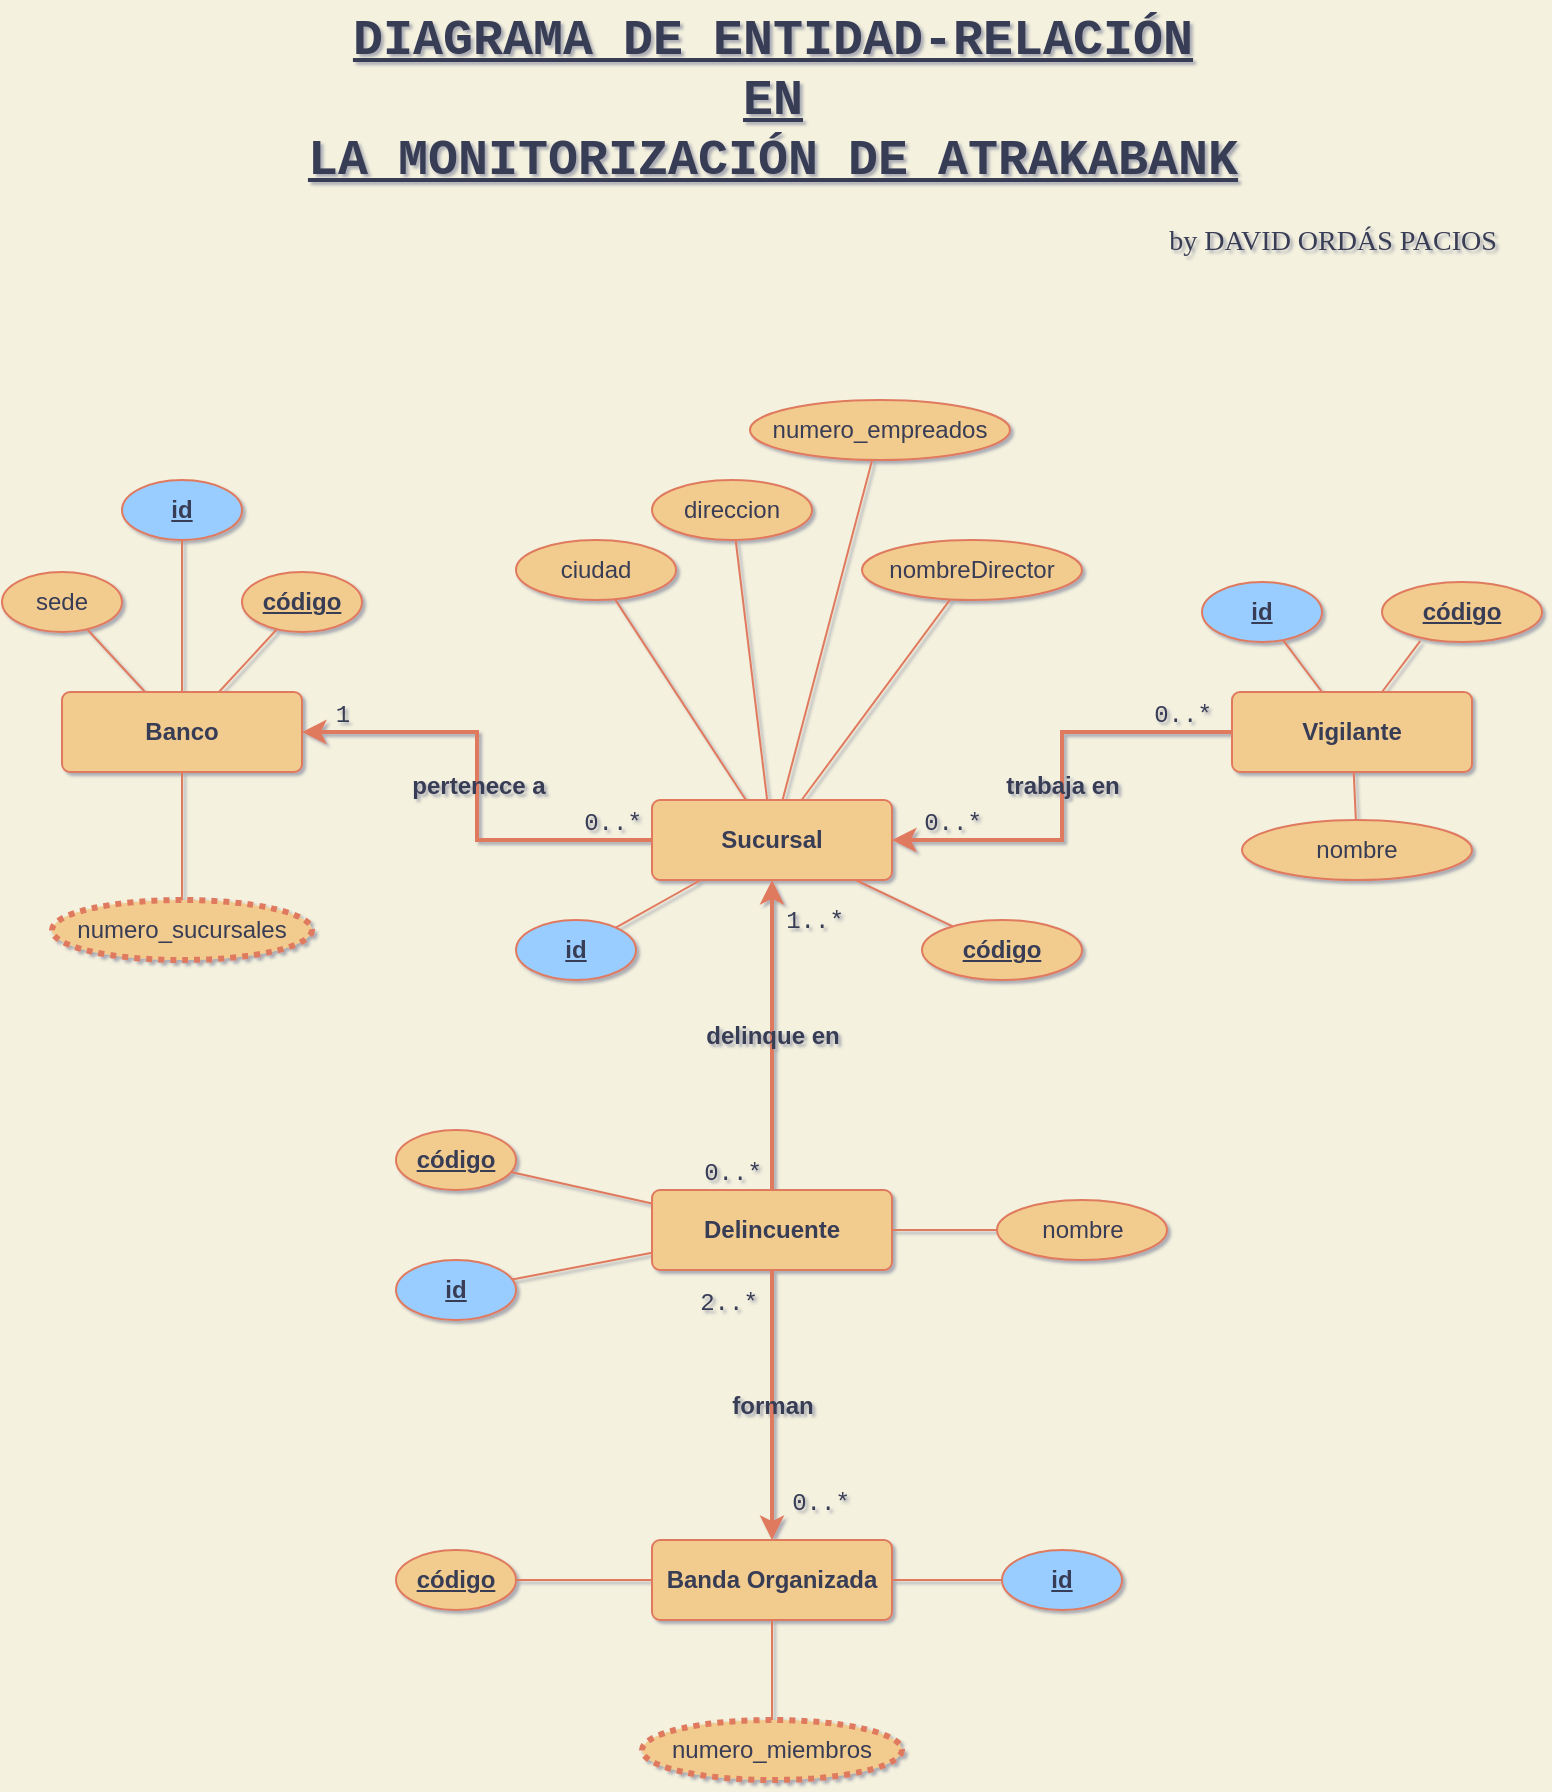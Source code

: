 <mxfile version="16.5.1" type="device" pages="3"><diagram id="R2lEEEUBdFMjLlhIrx00" name="Diagrama ERD"><mxGraphModel dx="1366" dy="878" grid="1" gridSize="10" guides="1" tooltips="1" connect="1" arrows="1" fold="1" page="1" pageScale="1" pageWidth="827" pageHeight="1169" background="#F4F1DE" math="0" shadow="1" extFonts="Permanent Marker^https://fonts.googleapis.com/css?family=Permanent+Marker"><root><mxCell id="0"/><mxCell id="1" parent="0"/><mxCell id="f3WCoHibbczfU7dyHqDQ-8" value="Banco" style="rounded=1;arcSize=10;whiteSpace=wrap;html=1;align=center;fontStyle=1;fillColor=#F2CC8F;strokeColor=#E07A5F;fontColor=#393C56;" parent="1" vertex="1"><mxGeometry x="70" y="366" width="120" height="40" as="geometry"/></mxCell><mxCell id="f3WCoHibbczfU7dyHqDQ-14" value="código" style="ellipse;whiteSpace=wrap;html=1;align=center;fontStyle=5;labelBackgroundColor=none;fillColor=#F2CC8F;strokeColor=#E07A5F;fontColor=#393C56;" parent="1" vertex="1"><mxGeometry x="160" y="306" width="60" height="30" as="geometry"/></mxCell><mxCell id="f3WCoHibbczfU7dyHqDQ-15" value="" style="endArrow=none;html=1;rounded=0;strokeColor=#E07A5F;fontColor=#393C56;labelBackgroundColor=#F4F1DE;" parent="1" source="f3WCoHibbczfU7dyHqDQ-14" target="f3WCoHibbczfU7dyHqDQ-8" edge="1"><mxGeometry width="50" height="50" relative="1" as="geometry"><mxPoint x="205.38" y="436" as="sourcePoint"/><mxPoint x="189.995" y="436.0" as="targetPoint"/></mxGeometry></mxCell><mxCell id="f3WCoHibbczfU7dyHqDQ-16" value="sede" style="ellipse;whiteSpace=wrap;html=1;align=center;fontStyle=0;fillColor=#F2CC8F;strokeColor=#E07A5F;fontColor=#393C56;" parent="1" vertex="1"><mxGeometry x="40" y="306" width="60" height="30" as="geometry"/></mxCell><mxCell id="f3WCoHibbczfU7dyHqDQ-17" value="" style="endArrow=none;html=1;rounded=0;strokeColor=#E07A5F;fontColor=#393C56;labelBackgroundColor=#F4F1DE;" parent="1" source="f3WCoHibbczfU7dyHqDQ-16" target="f3WCoHibbczfU7dyHqDQ-8" edge="1"><mxGeometry width="50" height="50" relative="1" as="geometry"><mxPoint x="190" y="236" as="sourcePoint"/><mxPoint x="174.615" y="236.0" as="targetPoint"/></mxGeometry></mxCell><mxCell id="f3WCoHibbczfU7dyHqDQ-18" value="DIAGRAMA DE ENTIDAD-RELACIÓN&lt;br style=&quot;font-size: 25px&quot;&gt;EN&lt;br style=&quot;font-size: 25px&quot;&gt;LA MONITORIZACIÓN DE ATRAKABANK" style="text;html=1;align=center;verticalAlign=middle;resizable=0;points=[];autosize=1;strokeColor=none;fillColor=none;fontStyle=5;fontSize=25;fontFamily=Courier New;fontColor=#393C56;" parent="1" vertex="1"><mxGeometry x="185" y="20" width="480" height="100" as="geometry"/></mxCell><mxCell id="f3WCoHibbczfU7dyHqDQ-19" value="Sucursal" style="rounded=1;arcSize=10;whiteSpace=wrap;html=1;align=center;fontStyle=1;fillColor=#F2CC8F;strokeColor=#E07A5F;fontColor=#393C56;" parent="1" vertex="1"><mxGeometry x="365" y="420" width="120" height="40" as="geometry"/></mxCell><mxCell id="f3WCoHibbczfU7dyHqDQ-20" value="id" style="ellipse;whiteSpace=wrap;html=1;align=center;fontStyle=5;fillColor=#99CCFF;strokeColor=#E07A5F;fontColor=#393C56;" parent="1" vertex="1"><mxGeometry x="297" y="480" width="60" height="30" as="geometry"/></mxCell><mxCell id="f3WCoHibbczfU7dyHqDQ-21" value="" style="endArrow=none;html=1;rounded=0;strokeColor=#E07A5F;fontColor=#393C56;labelBackgroundColor=#F4F1DE;" parent="1" source="f3WCoHibbczfU7dyHqDQ-20" target="f3WCoHibbczfU7dyHqDQ-19" edge="1"><mxGeometry width="50" height="50" relative="1" as="geometry"><mxPoint x="355.052" y="283.975" as="sourcePoint"/><mxPoint x="460" y="286" as="targetPoint"/></mxGeometry></mxCell><mxCell id="f3WCoHibbczfU7dyHqDQ-22" value="código" style="ellipse;whiteSpace=wrap;html=1;align=center;fontStyle=5;labelBackgroundColor=none;fillColor=#F2CC8F;strokeColor=#E07A5F;fontColor=#393C56;" parent="1" vertex="1"><mxGeometry x="500" y="480" width="80" height="30" as="geometry"/></mxCell><mxCell id="f3WCoHibbczfU7dyHqDQ-23" value="" style="endArrow=none;html=1;rounded=0;strokeColor=#E07A5F;fontColor=#393C56;labelBackgroundColor=#F4F1DE;" parent="1" source="f3WCoHibbczfU7dyHqDQ-22" target="f3WCoHibbczfU7dyHqDQ-19" edge="1"><mxGeometry width="50" height="50" relative="1" as="geometry"><mxPoint x="485.38" y="366" as="sourcePoint"/><mxPoint x="469.995" y="366.0" as="targetPoint"/></mxGeometry></mxCell><mxCell id="f3WCoHibbczfU7dyHqDQ-24" value="ciudad" style="ellipse;whiteSpace=wrap;html=1;align=center;fontStyle=0;fillColor=#F2CC8F;strokeColor=#E07A5F;fontColor=#393C56;" parent="1" vertex="1"><mxGeometry x="297" y="290" width="80" height="30" as="geometry"/></mxCell><mxCell id="f3WCoHibbczfU7dyHqDQ-25" value="" style="endArrow=none;html=1;rounded=0;strokeColor=#E07A5F;fontColor=#393C56;labelBackgroundColor=#F4F1DE;" parent="1" source="f3WCoHibbczfU7dyHqDQ-24" target="f3WCoHibbczfU7dyHqDQ-19" edge="1"><mxGeometry width="50" height="50" relative="1" as="geometry"><mxPoint x="470" y="166" as="sourcePoint"/><mxPoint x="454.615" y="166.0" as="targetPoint"/></mxGeometry></mxCell><mxCell id="f3WCoHibbczfU7dyHqDQ-27" value="" style="endArrow=none;html=1;rounded=0;strokeColor=#E07A5F;fontColor=#393C56;labelBackgroundColor=#F4F1DE;" parent="1" source="IBila3JQwO0ybjffdu8X-11" target="f3WCoHibbczfU7dyHqDQ-19" edge="1"><mxGeometry width="50" height="50" relative="1" as="geometry"><mxPoint x="525.689" y="298.71" as="sourcePoint"/><mxPoint x="510" y="336" as="targetPoint"/></mxGeometry></mxCell><mxCell id="f3WCoHibbczfU7dyHqDQ-42" value="Vigilante" style="rounded=1;arcSize=10;whiteSpace=wrap;html=1;align=center;fontStyle=1;fillColor=#F2CC8F;strokeColor=#E07A5F;fontColor=#393C56;" parent="1" vertex="1"><mxGeometry x="655" y="366" width="120" height="40" as="geometry"/></mxCell><mxCell id="f3WCoHibbczfU7dyHqDQ-43" value="id" style="ellipse;whiteSpace=wrap;html=1;align=center;fontStyle=5;fillColor=#99CCFF;strokeColor=#E07A5F;fontColor=#393C56;" parent="1" vertex="1"><mxGeometry x="640" y="311" width="60" height="30" as="geometry"/></mxCell><mxCell id="f3WCoHibbczfU7dyHqDQ-44" value="" style="endArrow=none;html=1;rounded=0;strokeColor=#E07A5F;fontColor=#393C56;labelBackgroundColor=#F4F1DE;" parent="1" source="f3WCoHibbczfU7dyHqDQ-43" target="f3WCoHibbczfU7dyHqDQ-42" edge="1"><mxGeometry width="50" height="50" relative="1" as="geometry"><mxPoint x="650.052" y="338.975" as="sourcePoint"/><mxPoint x="755" y="341" as="targetPoint"/></mxGeometry></mxCell><mxCell id="f3WCoHibbczfU7dyHqDQ-48" value="" style="endArrow=none;html=1;rounded=0;strokeColor=#E07A5F;fontColor=#393C56;labelBackgroundColor=#F4F1DE;" parent="1" target="f3WCoHibbczfU7dyHqDQ-42" edge="1"><mxGeometry width="50" height="50" relative="1" as="geometry"><mxPoint x="749.17" y="340.44" as="sourcePoint"/><mxPoint x="749.615" y="221.0" as="targetPoint"/></mxGeometry></mxCell><mxCell id="f3WCoHibbczfU7dyHqDQ-93" value="Delincuente" style="rounded=1;arcSize=10;whiteSpace=wrap;html=1;align=center;fontStyle=1;fillColor=#F2CC8F;strokeColor=#E07A5F;fontColor=#393C56;" parent="1" vertex="1"><mxGeometry x="365" y="615" width="120" height="40" as="geometry"/></mxCell><mxCell id="f3WCoHibbczfU7dyHqDQ-94" value="id" style="ellipse;whiteSpace=wrap;html=1;align=center;fontStyle=5;fillColor=#99CCFF;strokeColor=#E07A5F;fontColor=#393C56;" parent="1" vertex="1"><mxGeometry x="237" y="650" width="60" height="30" as="geometry"/></mxCell><mxCell id="f3WCoHibbczfU7dyHqDQ-95" value="" style="endArrow=none;html=1;rounded=0;strokeColor=#E07A5F;fontColor=#393C56;labelBackgroundColor=#F4F1DE;" parent="1" source="f3WCoHibbczfU7dyHqDQ-94" target="f3WCoHibbczfU7dyHqDQ-93" edge="1"><mxGeometry width="50" height="50" relative="1" as="geometry"><mxPoint x="367.552" y="592.975" as="sourcePoint"/><mxPoint x="472.5" y="595" as="targetPoint"/></mxGeometry></mxCell><mxCell id="f3WCoHibbczfU7dyHqDQ-168" value="&lt;font face=&quot;Permanent Marker&quot; data-font-src=&quot;https://fonts.googleapis.com/css?family=Permanent+Marker&quot; style=&quot;font-size: 14px;&quot;&gt;by DAVID ORDÁS PACIOS&lt;/font&gt;" style="text;html=1;align=center;verticalAlign=middle;resizable=0;points=[];autosize=1;strokeColor=none;fillColor=none;fontSize=14;fontColor=#393C56;fontStyle=0" parent="1" vertex="1"><mxGeometry x="615" y="130" width="180" height="20" as="geometry"/></mxCell><mxCell id="B8BR8d-Naq9pKKmWJdGR-1" value="direccion" style="ellipse;whiteSpace=wrap;html=1;align=center;fontStyle=0;fillColor=#F2CC8F;strokeColor=#E07A5F;fontColor=#393C56;" parent="1" vertex="1"><mxGeometry x="365" y="260" width="80" height="30" as="geometry"/></mxCell><mxCell id="B8BR8d-Naq9pKKmWJdGR-2" value="" style="endArrow=none;html=1;rounded=0;strokeColor=#E07A5F;fontColor=#393C56;labelBackgroundColor=#F4F1DE;" parent="1" source="B8BR8d-Naq9pKKmWJdGR-1" target="f3WCoHibbczfU7dyHqDQ-19" edge="1"><mxGeometry width="50" height="50" relative="1" as="geometry"><mxPoint x="550" y="185" as="sourcePoint"/><mxPoint x="506.504" y="330" as="targetPoint"/></mxGeometry></mxCell><mxCell id="JEEKGZAaQV7fEmsLNty0-1" value="nombre" style="ellipse;whiteSpace=wrap;html=1;align=center;fontStyle=0;fillColor=#F2CC8F;strokeColor=#E07A5F;fontColor=#393C56;" parent="1" vertex="1"><mxGeometry x="660" y="430" width="115" height="30" as="geometry"/></mxCell><mxCell id="JEEKGZAaQV7fEmsLNty0-2" value="" style="endArrow=none;html=1;rounded=0;strokeColor=#E07A5F;fontColor=#393C56;labelBackgroundColor=#F4F1DE;" parent="1" source="JEEKGZAaQV7fEmsLNty0-1" target="f3WCoHibbczfU7dyHqDQ-42" edge="1"><mxGeometry width="50" height="50" relative="1" as="geometry"><mxPoint x="834" y="256" as="sourcePoint"/><mxPoint x="735.2" y="441" as="targetPoint"/></mxGeometry></mxCell><mxCell id="MNKrPx1dRPh-i_2jLUmB-1" value="código" style="ellipse;whiteSpace=wrap;html=1;align=center;fontStyle=5;labelBackgroundColor=none;fillColor=#F2CC8F;strokeColor=#E07A5F;fontColor=#393C56;" parent="1" vertex="1"><mxGeometry x="237" y="585" width="60" height="30" as="geometry"/></mxCell><mxCell id="MNKrPx1dRPh-i_2jLUmB-2" value="" style="endArrow=none;html=1;rounded=0;strokeColor=#E07A5F;fontColor=#393C56;labelBackgroundColor=#F4F1DE;" parent="1" source="MNKrPx1dRPh-i_2jLUmB-1" target="f3WCoHibbczfU7dyHqDQ-93" edge="1"><mxGeometry width="50" height="50" relative="1" as="geometry"><mxPoint x="317.712" y="610.745" as="sourcePoint"/><mxPoint x="477.505" y="885" as="targetPoint"/></mxGeometry></mxCell><mxCell id="HKNIMLfXBvMqeO9pOLlt-1" value="nombreDirector" style="ellipse;whiteSpace=wrap;html=1;align=center;fontStyle=0;fillColor=#F2CC8F;strokeColor=#E07A5F;fontColor=#393C56;" parent="1" vertex="1"><mxGeometry x="470" y="290" width="110" height="30" as="geometry"/></mxCell><mxCell id="HKNIMLfXBvMqeO9pOLlt-2" value="" style="endArrow=none;html=1;rounded=0;strokeColor=#E07A5F;fontColor=#393C56;labelBackgroundColor=#F4F1DE;" parent="1" source="HKNIMLfXBvMqeO9pOLlt-1" target="f3WCoHibbczfU7dyHqDQ-19" edge="1"><mxGeometry width="50" height="50" relative="1" as="geometry"><mxPoint x="653.49" y="185" as="sourcePoint"/><mxPoint x="544.995" y="311" as="targetPoint"/></mxGeometry></mxCell><mxCell id="IBila3JQwO0ybjffdu8X-1" value="numero_sucursales" style="ellipse;whiteSpace=wrap;html=1;align=center;fontStyle=0;fillColor=#F2CC8F;strokeColor=#E07A5F;fontColor=#393C56;dashed=1;strokeWidth=3;dashPattern=1 1;" parent="1" vertex="1"><mxGeometry x="65" y="470" width="130" height="30" as="geometry"/></mxCell><mxCell id="IBila3JQwO0ybjffdu8X-2" value="" style="endArrow=none;html=1;rounded=0;strokeColor=#E07A5F;fontColor=#393C56;labelBackgroundColor=#F4F1DE;" parent="1" source="IBila3JQwO0ybjffdu8X-1" target="f3WCoHibbczfU7dyHqDQ-8" edge="1"><mxGeometry width="50" height="50" relative="1" as="geometry"><mxPoint x="200" y="246" as="sourcePoint"/><mxPoint x="70" y="430" as="targetPoint"/></mxGeometry></mxCell><mxCell id="IBila3JQwO0ybjffdu8X-3" value="" style="endArrow=classic;html=1;rounded=0;edgeStyle=elbowEdgeStyle;labelBackgroundColor=#F4F1DE;strokeColor=#E07A5F;fontColor=#393C56;strokeWidth=2;" parent="1" source="f3WCoHibbczfU7dyHqDQ-19" target="f3WCoHibbczfU7dyHqDQ-8" edge="1"><mxGeometry relative="1" as="geometry"><mxPoint x="320" y="450" as="sourcePoint"/><mxPoint x="480" y="450" as="targetPoint"/></mxGeometry></mxCell><mxCell id="IBila3JQwO0ybjffdu8X-4" value="&amp;nbsp;pertenece a&amp;nbsp;" style="edgeLabel;resizable=0;html=1;align=center;verticalAlign=middle;dashed=1;dashPattern=1 1;strokeWidth=3;labelBackgroundColor=none;fontColor=#393C56;fontSize=12;fontStyle=1" parent="IBila3JQwO0ybjffdu8X-3" connectable="0" vertex="1"><mxGeometry relative="1" as="geometry"/></mxCell><mxCell id="IBila3JQwO0ybjffdu8X-5" value="&amp;nbsp;0..*&amp;nbsp;" style="edgeLabel;resizable=0;html=1;align=center;verticalAlign=bottom;dashed=1;dashPattern=1 1;strokeWidth=3;labelBackgroundColor=none;fontColor=#393C56;fontSize=12;fontFamily=Courier New;" parent="IBila3JQwO0ybjffdu8X-3" connectable="0" vertex="1"><mxGeometry x="-1" relative="1" as="geometry"><mxPoint x="-20" as="offset"/></mxGeometry></mxCell><mxCell id="IBila3JQwO0ybjffdu8X-6" value="1" style="edgeLabel;resizable=0;html=1;align=center;verticalAlign=bottom;dashed=1;dashPattern=1 1;strokeWidth=3;labelBackgroundColor=none;fontColor=#393C56;fontSize=12;fontFamily=Courier New;" parent="IBila3JQwO0ybjffdu8X-3" connectable="0" vertex="1"><mxGeometry x="1" relative="1" as="geometry"><mxPoint x="20" as="offset"/></mxGeometry></mxCell><mxCell id="IBila3JQwO0ybjffdu8X-9" value="id" style="ellipse;whiteSpace=wrap;html=1;align=center;fontStyle=5;fillColor=#99CCFF;strokeColor=#E07A5F;fontColor=#393C56;" parent="1" vertex="1"><mxGeometry x="100" y="260" width="60" height="30" as="geometry"/></mxCell><mxCell id="IBila3JQwO0ybjffdu8X-10" value="" style="endArrow=none;html=1;rounded=0;strokeColor=#E07A5F;fontColor=#393C56;labelBackgroundColor=#F4F1DE;" parent="1" source="IBila3JQwO0ybjffdu8X-9" target="f3WCoHibbczfU7dyHqDQ-8" edge="1"><mxGeometry width="50" height="50" relative="1" as="geometry"><mxPoint x="365.052" y="293.975" as="sourcePoint"/><mxPoint x="396.038" y="321" as="targetPoint"/></mxGeometry></mxCell><mxCell id="IBila3JQwO0ybjffdu8X-11" value="numero_empreados" style="ellipse;whiteSpace=wrap;html=1;align=center;fontStyle=0;fillColor=#F2CC8F;strokeColor=#E07A5F;fontColor=#393C56;" parent="1" vertex="1"><mxGeometry x="414" y="220" width="130" height="30" as="geometry"/></mxCell><mxCell id="IBila3JQwO0ybjffdu8X-13" value="" style="endArrow=classic;html=1;rounded=0;edgeStyle=elbowEdgeStyle;labelBackgroundColor=#F4F1DE;strokeColor=#E07A5F;fontColor=#393C56;strokeWidth=2;" parent="1" source="f3WCoHibbczfU7dyHqDQ-42" target="f3WCoHibbczfU7dyHqDQ-19" edge="1"><mxGeometry relative="1" as="geometry"><mxPoint x="370" y="341" as="sourcePoint"/><mxPoint x="200" y="396" as="targetPoint"/></mxGeometry></mxCell><mxCell id="IBila3JQwO0ybjffdu8X-14" value="&amp;nbsp;trabaja en&amp;nbsp;" style="edgeLabel;resizable=0;html=1;align=center;verticalAlign=middle;dashed=1;dashPattern=1 1;strokeWidth=3;labelBackgroundColor=none;fontColor=#393C56;fontSize=12;fontStyle=1" parent="IBila3JQwO0ybjffdu8X-13" connectable="0" vertex="1"><mxGeometry relative="1" as="geometry"/></mxCell><mxCell id="IBila3JQwO0ybjffdu8X-15" value="&amp;nbsp;0..*&amp;nbsp;" style="edgeLabel;resizable=0;html=1;align=center;verticalAlign=bottom;dashed=1;dashPattern=1 1;strokeWidth=3;labelBackgroundColor=none;fontColor=#393C56;fontSize=12;fontFamily=Courier New;" parent="IBila3JQwO0ybjffdu8X-13" connectable="0" vertex="1"><mxGeometry x="-1" relative="1" as="geometry"><mxPoint x="-25" as="offset"/></mxGeometry></mxCell><mxCell id="IBila3JQwO0ybjffdu8X-16" value="&amp;nbsp;0..*&amp;nbsp;" style="edgeLabel;resizable=0;html=1;align=center;verticalAlign=bottom;dashed=1;dashPattern=1 1;strokeWidth=3;labelBackgroundColor=none;fontColor=#393C56;fontSize=12;fontFamily=Courier New;" parent="IBila3JQwO0ybjffdu8X-13" connectable="0" vertex="1"><mxGeometry x="1" relative="1" as="geometry"><mxPoint x="30" as="offset"/></mxGeometry></mxCell><mxCell id="IBila3JQwO0ybjffdu8X-17" value="código" style="ellipse;whiteSpace=wrap;html=1;align=center;fontStyle=5;labelBackgroundColor=none;fillColor=#F2CC8F;strokeColor=#E07A5F;fontColor=#393C56;" parent="1" vertex="1"><mxGeometry x="730" y="311" width="80" height="30" as="geometry"/></mxCell><mxCell id="IBila3JQwO0ybjffdu8X-19" value="" style="endArrow=classic;html=1;rounded=0;edgeStyle=elbowEdgeStyle;labelBackgroundColor=#F4F1DE;strokeColor=#E07A5F;fontColor=#393C56;strokeWidth=2;" parent="1" source="f3WCoHibbczfU7dyHqDQ-93" target="f3WCoHibbczfU7dyHqDQ-19" edge="1"><mxGeometry relative="1" as="geometry"><mxPoint x="370" y="341" as="sourcePoint"/><mxPoint x="200" y="396" as="targetPoint"/></mxGeometry></mxCell><mxCell id="IBila3JQwO0ybjffdu8X-20" value="delinque en" style="edgeLabel;resizable=0;html=1;align=center;verticalAlign=middle;dashed=1;dashPattern=1 1;strokeWidth=3;labelBackgroundColor=none;fontColor=#393C56;fontSize=12;fontStyle=1" parent="IBila3JQwO0ybjffdu8X-19" connectable="0" vertex="1"><mxGeometry relative="1" as="geometry"/></mxCell><mxCell id="IBila3JQwO0ybjffdu8X-21" value="&amp;nbsp;0..*&amp;nbsp;" style="edgeLabel;resizable=0;html=1;align=center;verticalAlign=bottom;dashed=1;dashPattern=1 1;strokeWidth=3;labelBackgroundColor=none;fontColor=#393C56;fontSize=12;fontFamily=Courier New;" parent="IBila3JQwO0ybjffdu8X-19" connectable="0" vertex="1"><mxGeometry x="-1" relative="1" as="geometry"><mxPoint x="-20" as="offset"/></mxGeometry></mxCell><mxCell id="IBila3JQwO0ybjffdu8X-22" value="1..*" style="edgeLabel;resizable=0;html=1;align=center;verticalAlign=bottom;dashed=1;dashPattern=1 1;strokeWidth=3;labelBackgroundColor=none;fontColor=#393C56;fontSize=12;fontFamily=Courier New;" parent="IBila3JQwO0ybjffdu8X-19" connectable="0" vertex="1"><mxGeometry x="1" relative="1" as="geometry"><mxPoint x="21" y="29" as="offset"/></mxGeometry></mxCell><mxCell id="IBila3JQwO0ybjffdu8X-23" value="nombre" style="ellipse;whiteSpace=wrap;html=1;align=center;fontStyle=0;fillColor=#F2CC8F;strokeColor=#E07A5F;fontColor=#393C56;" parent="1" vertex="1"><mxGeometry x="537.5" y="620" width="85" height="30" as="geometry"/></mxCell><mxCell id="IBila3JQwO0ybjffdu8X-24" value="" style="endArrow=none;html=1;rounded=0;strokeColor=#E07A5F;fontColor=#393C56;labelBackgroundColor=#F4F1DE;" parent="1" source="IBila3JQwO0ybjffdu8X-23" target="f3WCoHibbczfU7dyHqDQ-93" edge="1"><mxGeometry width="50" height="50" relative="1" as="geometry"><mxPoint x="535" y="595" as="sourcePoint"/><mxPoint x="545" y="720.763" as="targetPoint"/></mxGeometry></mxCell><mxCell id="IBila3JQwO0ybjffdu8X-25" value="Banda Organizada" style="rounded=1;arcSize=10;whiteSpace=wrap;html=1;align=center;fontStyle=1;fillColor=#F2CC8F;strokeColor=#E07A5F;fontColor=#393C56;" parent="1" vertex="1"><mxGeometry x="365" y="790" width="120" height="40" as="geometry"/></mxCell><mxCell id="IBila3JQwO0ybjffdu8X-26" value="código" style="ellipse;whiteSpace=wrap;html=1;align=center;fontStyle=5;labelBackgroundColor=none;fillColor=#F2CC8F;strokeColor=#E07A5F;fontColor=#393C56;" parent="1" vertex="1"><mxGeometry x="237" y="795" width="60" height="30" as="geometry"/></mxCell><mxCell id="IBila3JQwO0ybjffdu8X-27" value="" style="endArrow=none;html=1;rounded=0;strokeColor=#E07A5F;fontColor=#393C56;labelBackgroundColor=#F4F1DE;" parent="1" source="IBila3JQwO0ybjffdu8X-26" target="IBila3JQwO0ybjffdu8X-25" edge="1"><mxGeometry width="50" height="50" relative="1" as="geometry"><mxPoint x="491.88" y="886" as="sourcePoint"/><mxPoint x="476.495" y="886.0" as="targetPoint"/></mxGeometry></mxCell><mxCell id="IBila3JQwO0ybjffdu8X-30" value="numero_miembros" style="ellipse;whiteSpace=wrap;html=1;align=center;fontStyle=0;fillColor=#F2CC8F;strokeColor=#E07A5F;fontColor=#393C56;dashed=1;strokeWidth=3;dashPattern=1 1;" parent="1" vertex="1"><mxGeometry x="360" y="880" width="130" height="30" as="geometry"/></mxCell><mxCell id="IBila3JQwO0ybjffdu8X-31" value="" style="endArrow=none;html=1;rounded=0;strokeColor=#E07A5F;fontColor=#393C56;labelBackgroundColor=#F4F1DE;" parent="1" source="IBila3JQwO0ybjffdu8X-30" target="IBila3JQwO0ybjffdu8X-25" edge="1"><mxGeometry width="50" height="50" relative="1" as="geometry"><mxPoint x="616" y="750" as="sourcePoint"/><mxPoint x="356.5" y="880" as="targetPoint"/></mxGeometry></mxCell><mxCell id="IBila3JQwO0ybjffdu8X-32" value="id" style="ellipse;whiteSpace=wrap;html=1;align=center;fontStyle=5;fillColor=#99CCFF;strokeColor=#E07A5F;fontColor=#393C56;" parent="1" vertex="1"><mxGeometry x="540" y="795" width="60" height="30" as="geometry"/></mxCell><mxCell id="IBila3JQwO0ybjffdu8X-33" value="" style="endArrow=none;html=1;rounded=0;strokeColor=#E07A5F;fontColor=#393C56;labelBackgroundColor=#F4F1DE;" parent="1" source="IBila3JQwO0ybjffdu8X-32" target="IBila3JQwO0ybjffdu8X-25" edge="1"><mxGeometry width="50" height="50" relative="1" as="geometry"><mxPoint x="651.552" y="743.975" as="sourcePoint"/><mxPoint x="682.538" y="771" as="targetPoint"/></mxGeometry></mxCell><mxCell id="IBila3JQwO0ybjffdu8X-38" value="" style="endArrow=classic;html=1;rounded=0;edgeStyle=elbowEdgeStyle;labelBackgroundColor=#F4F1DE;strokeColor=#E07A5F;fontColor=#393C56;strokeWidth=2;" parent="1" source="f3WCoHibbczfU7dyHqDQ-93" target="IBila3JQwO0ybjffdu8X-25" edge="1"><mxGeometry relative="1" as="geometry"><mxPoint x="500" y="680" as="sourcePoint"/><mxPoint x="734.5" y="666" as="targetPoint"/></mxGeometry></mxCell><mxCell id="IBila3JQwO0ybjffdu8X-39" value="forman" style="edgeLabel;resizable=0;html=1;align=center;verticalAlign=middle;dashed=1;dashPattern=1 1;strokeWidth=3;labelBackgroundColor=none;fontColor=#393C56;fontSize=12;fontStyle=1" parent="IBila3JQwO0ybjffdu8X-38" connectable="0" vertex="1"><mxGeometry relative="1" as="geometry"/></mxCell><mxCell id="IBila3JQwO0ybjffdu8X-40" value="&amp;nbsp;2..*&amp;nbsp;" style="edgeLabel;resizable=0;html=1;align=center;verticalAlign=bottom;dashed=1;dashPattern=1 1;strokeWidth=3;labelBackgroundColor=none;fontColor=#393C56;fontSize=12;fontFamily=Courier New;" parent="IBila3JQwO0ybjffdu8X-38" connectable="0" vertex="1"><mxGeometry x="-1" relative="1" as="geometry"><mxPoint x="-22" y="25" as="offset"/></mxGeometry></mxCell><mxCell id="IBila3JQwO0ybjffdu8X-41" value="0..*" style="edgeLabel;resizable=0;html=1;align=center;verticalAlign=bottom;dashed=1;dashPattern=1 1;strokeWidth=3;labelBackgroundColor=none;fontColor=#393C56;fontSize=12;fontFamily=Courier New;" parent="IBila3JQwO0ybjffdu8X-38" connectable="0" vertex="1"><mxGeometry x="1" relative="1" as="geometry"><mxPoint x="24" y="-10" as="offset"/></mxGeometry></mxCell></root></mxGraphModel></diagram><diagram name="Diagrama BBDD" id="4F1RAdEUh3FM4LMvgYBP"><mxGraphModel dx="1366" dy="878" grid="1" gridSize="10" guides="1" tooltips="1" connect="1" arrows="1" fold="1" page="1" pageScale="1" pageWidth="1169" pageHeight="827" background="#F4F1DE" math="0" shadow="1" extFonts="Permanent Marker^https://fonts.googleapis.com/css?family=Permanent+Marker"><root><mxCell id="8RYHyZXn9VDYxUsEqlK4-0"/><mxCell id="8RYHyZXn9VDYxUsEqlK4-1" parent="8RYHyZXn9VDYxUsEqlK4-0"/><mxCell id="8RYHyZXn9VDYxUsEqlK4-7" value="DIAGRAMA DE BASES DE DATOS RELACIONAL&lt;br style=&quot;font-size: 25px&quot;&gt;EN&lt;br style=&quot;font-size: 25px&quot;&gt;LA MONITORIZACIÓN DE ATRAKABANK" style="text;html=1;align=center;verticalAlign=middle;resizable=0;points=[];autosize=1;strokeColor=none;fillColor=none;fontStyle=5;fontSize=25;fontFamily=Courier New;fontColor=#393C56;" parent="8RYHyZXn9VDYxUsEqlK4-1" vertex="1"><mxGeometry x="300" y="20" width="570" height="100" as="geometry"/></mxCell><mxCell id="8RYHyZXn9VDYxUsEqlK4-23" value="&lt;font face=&quot;Permanent Marker&quot; data-font-src=&quot;https://fonts.googleapis.com/css?family=Permanent+Marker&quot; style=&quot;font-size: 14px;&quot;&gt;by DAVID ORDÁS PACIOS&lt;/font&gt;" style="text;html=1;align=center;verticalAlign=middle;resizable=0;points=[];autosize=1;strokeColor=none;fillColor=none;fontSize=14;fontColor=#393C56;fontStyle=0" parent="8RYHyZXn9VDYxUsEqlK4-1" vertex="1"><mxGeometry x="795" y="130" width="180" height="20" as="geometry"/></mxCell><mxCell id="8RYHyZXn9VDYxUsEqlK4-34" value="" style="endArrow=ERmandOne;html=1;rounded=0;edgeStyle=elbowEdgeStyle;labelBackgroundColor=#F4F1DE;strokeColor=#E07A5F;fontColor=#393C56;strokeWidth=2;startArrow=ERzeroToMany;startFill=0;endFill=0;dashed=1;entryX=1;entryY=0.5;entryDx=0;entryDy=0;" parent="8RYHyZXn9VDYxUsEqlK4-1" source="8RYHyZXn9VDYxUsEqlK4-184" target="8RYHyZXn9VDYxUsEqlK4-64" edge="1"><mxGeometry relative="1" as="geometry"><mxPoint x="365" y="440" as="sourcePoint"/><mxPoint x="480" y="450" as="targetPoint"/></mxGeometry></mxCell><mxCell id="8RYHyZXn9VDYxUsEqlK4-35" value="&amp;nbsp;pertenece a&amp;nbsp;" style="edgeLabel;resizable=0;html=1;align=center;verticalAlign=middle;dashed=1;dashPattern=1 1;strokeWidth=3;labelBackgroundColor=none;fontColor=#393C56;fontSize=12;fontStyle=1" parent="8RYHyZXn9VDYxUsEqlK4-34" connectable="0" vertex="1"><mxGeometry relative="1" as="geometry"/></mxCell><mxCell id="8RYHyZXn9VDYxUsEqlK4-36" value="&amp;nbsp;0..*&amp;nbsp;" style="edgeLabel;resizable=0;html=1;align=center;verticalAlign=bottom;dashed=1;dashPattern=1 1;strokeWidth=3;labelBackgroundColor=none;fontColor=#393C56;fontSize=12;fontFamily=Courier New;" parent="8RYHyZXn9VDYxUsEqlK4-34" connectable="0" vertex="1"><mxGeometry x="-1" relative="1" as="geometry"><mxPoint x="-20" as="offset"/></mxGeometry></mxCell><mxCell id="8RYHyZXn9VDYxUsEqlK4-37" value="1" style="edgeLabel;resizable=0;html=1;align=center;verticalAlign=bottom;dashed=1;dashPattern=1 1;strokeWidth=3;labelBackgroundColor=none;fontColor=#393C56;fontSize=12;fontFamily=Courier New;" parent="8RYHyZXn9VDYxUsEqlK4-34" connectable="0" vertex="1"><mxGeometry x="1" relative="1" as="geometry"><mxPoint x="20" as="offset"/></mxGeometry></mxCell><mxCell id="8RYHyZXn9VDYxUsEqlK4-41" value="" style="endArrow=ERmandOne;html=1;rounded=0;edgeStyle=elbowEdgeStyle;labelBackgroundColor=#F4F1DE;strokeColor=#E07A5F;fontColor=#393C56;strokeWidth=2;dashed=1;startArrow=ERzeroToMany;startFill=0;endFill=0;entryX=1;entryY=0.5;entryDx=0;entryDy=0;exitX=0;exitY=0.5;exitDx=0;exitDy=0;" parent="8RYHyZXn9VDYxUsEqlK4-1" source="a2G7QtaXk9mjjMDorhAr-18" target="8RYHyZXn9VDYxUsEqlK4-82" edge="1"><mxGeometry relative="1" as="geometry"><mxPoint x="370" y="341" as="sourcePoint"/><mxPoint x="485" y="440" as="targetPoint"/></mxGeometry></mxCell><mxCell id="8RYHyZXn9VDYxUsEqlK4-43" value="&amp;nbsp;0..*&amp;nbsp;" style="edgeLabel;resizable=0;html=1;align=center;verticalAlign=bottom;dashed=1;dashPattern=1 1;strokeWidth=3;labelBackgroundColor=none;fontColor=#393C56;fontSize=12;fontFamily=Courier New;" parent="8RYHyZXn9VDYxUsEqlK4-41" connectable="0" vertex="1"><mxGeometry x="-1" relative="1" as="geometry"><mxPoint x="-30" y="-9" as="offset"/></mxGeometry></mxCell><mxCell id="8RYHyZXn9VDYxUsEqlK4-44" value="&amp;nbsp;1&amp;nbsp;" style="edgeLabel;resizable=0;html=1;align=center;verticalAlign=bottom;dashed=1;dashPattern=1 1;strokeWidth=3;labelBackgroundColor=none;fontColor=#393C56;fontSize=12;fontFamily=Courier New;" parent="8RYHyZXn9VDYxUsEqlK4-41" connectable="0" vertex="1"><mxGeometry x="1" relative="1" as="geometry"><mxPoint x="30" as="offset"/></mxGeometry></mxCell><mxCell id="8RYHyZXn9VDYxUsEqlK4-46" value="" style="endArrow=ERmandOne;html=1;rounded=0;edgeStyle=elbowEdgeStyle;labelBackgroundColor=#F4F1DE;strokeColor=#E07A5F;fontColor=#393C56;strokeWidth=2;startArrow=ERoneToMany;startFill=0;endFill=0;entryX=0;entryY=0.5;entryDx=0;entryDy=0;exitX=0;exitY=0.5;exitDx=0;exitDy=0;" parent="8RYHyZXn9VDYxUsEqlK4-1" source="a2G7QtaXk9mjjMDorhAr-30" target="8RYHyZXn9VDYxUsEqlK4-137" edge="1"><mxGeometry relative="1" as="geometry"><mxPoint x="340" y="525" as="sourcePoint"/><mxPoint x="550" y="700" as="targetPoint"/><Array as="points"><mxPoint x="240" y="660"/></Array></mxGeometry></mxCell><mxCell id="8RYHyZXn9VDYxUsEqlK4-47" value="realizado por" style="edgeLabel;resizable=0;html=1;align=center;verticalAlign=middle;dashed=1;dashPattern=1 1;strokeWidth=3;labelBackgroundColor=none;fontColor=#393C56;fontSize=12;fontStyle=1" parent="8RYHyZXn9VDYxUsEqlK4-46" connectable="0" vertex="1"><mxGeometry relative="1" as="geometry"><mxPoint y="-18" as="offset"/></mxGeometry></mxCell><mxCell id="8RYHyZXn9VDYxUsEqlK4-48" value="&amp;nbsp;1..*&amp;nbsp;" style="edgeLabel;resizable=0;html=1;align=center;verticalAlign=bottom;dashed=1;dashPattern=1 1;strokeWidth=3;labelBackgroundColor=none;fontColor=#393C56;fontSize=12;fontFamily=Courier New;" parent="8RYHyZXn9VDYxUsEqlK4-46" connectable="0" vertex="1"><mxGeometry x="-1" relative="1" as="geometry"><mxPoint x="-20" y="25" as="offset"/></mxGeometry></mxCell><mxCell id="8RYHyZXn9VDYxUsEqlK4-49" value="&amp;nbsp;1&amp;nbsp;" style="edgeLabel;resizable=0;html=1;align=center;verticalAlign=bottom;dashed=1;dashPattern=1 1;strokeWidth=3;labelBackgroundColor=none;fontColor=#393C56;fontSize=12;fontFamily=Courier New;" parent="8RYHyZXn9VDYxUsEqlK4-46" connectable="0" vertex="1"><mxGeometry x="1" relative="1" as="geometry"><mxPoint x="-20" as="offset"/></mxGeometry></mxCell><mxCell id="8RYHyZXn9VDYxUsEqlK4-59" value="" style="endArrow=ERzeroToMany;html=1;rounded=0;edgeStyle=elbowEdgeStyle;labelBackgroundColor=#F4F1DE;strokeColor=#E07A5F;fontColor=#393C56;strokeWidth=2;startArrow=ERoneToMany;startFill=0;endFill=0;entryX=0;entryY=0.5;entryDx=0;entryDy=0;" parent="8RYHyZXn9VDYxUsEqlK4-1" source="a2G7QtaXk9mjjMDorhAr-40" target="8RYHyZXn9VDYxUsEqlK4-147" edge="1"><mxGeometry relative="1" as="geometry"><mxPoint x="700" y="590" as="sourcePoint"/><mxPoint x="860" y="710" as="targetPoint"/></mxGeometry></mxCell><mxCell id="8RYHyZXn9VDYxUsEqlK4-60" value="&amp;nbsp;pertenece a" style="edgeLabel;resizable=0;html=1;align=center;verticalAlign=middle;dashed=1;dashPattern=1 1;strokeWidth=3;labelBackgroundColor=none;fontColor=#393C56;fontSize=12;fontStyle=1" parent="8RYHyZXn9VDYxUsEqlK4-59" connectable="0" vertex="1"><mxGeometry relative="1" as="geometry"/></mxCell><mxCell id="8RYHyZXn9VDYxUsEqlK4-61" value="&amp;nbsp;2..*&amp;nbsp;" style="edgeLabel;resizable=0;html=1;align=center;verticalAlign=bottom;dashed=1;dashPattern=1 1;strokeWidth=3;labelBackgroundColor=none;fontColor=#393C56;fontSize=12;fontFamily=Courier New;" parent="8RYHyZXn9VDYxUsEqlK4-59" connectable="0" vertex="1"><mxGeometry x="-1" relative="1" as="geometry"><mxPoint x="30" y="20" as="offset"/></mxGeometry></mxCell><mxCell id="8RYHyZXn9VDYxUsEqlK4-62" value="0..*" style="edgeLabel;resizable=0;html=1;align=center;verticalAlign=bottom;dashed=1;dashPattern=1 1;strokeWidth=3;labelBackgroundColor=none;fontColor=#393C56;fontSize=12;fontFamily=Courier New;" parent="8RYHyZXn9VDYxUsEqlK4-59" connectable="0" vertex="1"><mxGeometry x="1" relative="1" as="geometry"><mxPoint x="-30" as="offset"/></mxGeometry></mxCell><mxCell id="8RYHyZXn9VDYxUsEqlK4-63" value="BANCO" style="shape=table;startSize=30;container=1;collapsible=1;childLayout=tableLayout;fixedRows=1;rowLines=0;fontStyle=1;align=center;resizeLast=1;labelBackgroundColor=none;fontSize=12;fillColor=#F2CC8F;strokeColor=#E07A5F;fontColor=#393C56;rounded=1;" parent="8RYHyZXn9VDYxUsEqlK4-1" vertex="1"><mxGeometry x="40" y="180" width="240" height="150" as="geometry"/></mxCell><mxCell id="8RYHyZXn9VDYxUsEqlK4-64" value="" style="shape=tableRow;horizontal=0;startSize=0;swimlaneHead=0;swimlaneBody=0;fillColor=none;collapsible=0;dropTarget=0;points=[[0,0.5],[1,0.5]];portConstraint=eastwest;top=0;left=0;right=0;bottom=1;labelBackgroundColor=none;fontSize=12;strokeColor=#E07A5F;fontColor=#393C56;rounded=1;" parent="8RYHyZXn9VDYxUsEqlK4-63" vertex="1"><mxGeometry y="30" width="240" height="30" as="geometry"/></mxCell><mxCell id="8RYHyZXn9VDYxUsEqlK4-65" value="PK" style="shape=partialRectangle;connectable=0;fillColor=none;top=0;left=0;bottom=0;right=0;fontStyle=1;overflow=hidden;labelBackgroundColor=none;fontSize=12;strokeColor=#E07A5F;fontColor=#393C56;rounded=1;" parent="8RYHyZXn9VDYxUsEqlK4-64" vertex="1"><mxGeometry width="30" height="30" as="geometry"><mxRectangle width="30" height="30" as="alternateBounds"/></mxGeometry></mxCell><mxCell id="8RYHyZXn9VDYxUsEqlK4-66" value="ID                                 unsigned int" style="shape=partialRectangle;connectable=0;fillColor=none;top=0;left=0;bottom=0;right=0;align=left;spacingLeft=6;fontStyle=5;overflow=hidden;labelBackgroundColor=none;fontSize=12;strokeColor=#E07A5F;fontColor=#393C56;rounded=1;" parent="8RYHyZXn9VDYxUsEqlK4-64" vertex="1"><mxGeometry x="30" width="210" height="30" as="geometry"><mxRectangle width="210" height="30" as="alternateBounds"/></mxGeometry></mxCell><mxCell id="8RYHyZXn9VDYxUsEqlK4-67" value="" style="shape=tableRow;horizontal=0;startSize=0;swimlaneHead=0;swimlaneBody=0;fillColor=none;collapsible=0;dropTarget=0;points=[[0,0.5],[1,0.5]];portConstraint=eastwest;top=0;left=0;right=0;bottom=0;labelBackgroundColor=none;fontSize=12;strokeColor=#E07A5F;fontColor=#393C56;fontStyle=1;rounded=1;" parent="8RYHyZXn9VDYxUsEqlK4-63" vertex="1"><mxGeometry y="60" width="240" height="30" as="geometry"/></mxCell><mxCell id="8RYHyZXn9VDYxUsEqlK4-68" value="" style="shape=partialRectangle;connectable=0;fillColor=none;top=0;left=0;bottom=0;right=0;editable=1;overflow=hidden;labelBackgroundColor=none;fontSize=12;strokeColor=#E07A5F;fontColor=#393C56;rounded=1;" parent="8RYHyZXn9VDYxUsEqlK4-67" vertex="1"><mxGeometry width="30" height="30" as="geometry"><mxRectangle width="30" height="30" as="alternateBounds"/></mxGeometry></mxCell><mxCell id="8RYHyZXn9VDYxUsEqlK4-69" value="CODIGO                        varchar(10)" style="shape=partialRectangle;connectable=0;fillColor=none;top=0;left=0;bottom=0;right=0;align=left;spacingLeft=6;overflow=hidden;labelBackgroundColor=none;fontSize=12;strokeColor=#E07A5F;fontColor=#393C56;fontStyle=1;rounded=1;" parent="8RYHyZXn9VDYxUsEqlK4-67" vertex="1"><mxGeometry x="30" width="210" height="30" as="geometry"><mxRectangle width="210" height="30" as="alternateBounds"/></mxGeometry></mxCell><mxCell id="8RYHyZXn9VDYxUsEqlK4-70" value="" style="shape=tableRow;horizontal=0;startSize=0;swimlaneHead=0;swimlaneBody=0;fillColor=none;collapsible=0;dropTarget=0;points=[[0,0.5],[1,0.5]];portConstraint=eastwest;top=0;left=0;right=0;bottom=0;labelBackgroundColor=none;fontSize=12;strokeColor=#E07A5F;fontColor=#393C56;rounded=1;" parent="8RYHyZXn9VDYxUsEqlK4-63" vertex="1"><mxGeometry y="90" width="240" height="30" as="geometry"/></mxCell><mxCell id="8RYHyZXn9VDYxUsEqlK4-71" value="" style="shape=partialRectangle;connectable=0;fillColor=none;top=0;left=0;bottom=0;right=0;editable=1;overflow=hidden;labelBackgroundColor=none;fontSize=12;strokeColor=#E07A5F;fontColor=#393C56;rounded=1;" parent="8RYHyZXn9VDYxUsEqlK4-70" vertex="1"><mxGeometry width="30" height="30" as="geometry"><mxRectangle width="30" height="30" as="alternateBounds"/></mxGeometry></mxCell><mxCell id="8RYHyZXn9VDYxUsEqlK4-72" value="SEDE                            varchar(100)" style="shape=partialRectangle;connectable=0;fillColor=none;top=0;left=0;bottom=0;right=0;align=left;spacingLeft=6;overflow=hidden;labelBackgroundColor=none;fontSize=12;strokeColor=#E07A5F;fontColor=#393C56;rounded=1;" parent="8RYHyZXn9VDYxUsEqlK4-70" vertex="1"><mxGeometry x="30" width="210" height="30" as="geometry"><mxRectangle width="210" height="30" as="alternateBounds"/></mxGeometry></mxCell><mxCell id="8RYHyZXn9VDYxUsEqlK4-76" style="shape=tableRow;horizontal=0;startSize=0;swimlaneHead=0;swimlaneBody=0;fillColor=none;collapsible=0;dropTarget=0;points=[[0,0.5],[1,0.5]];portConstraint=eastwest;top=0;left=0;right=0;bottom=0;labelBackgroundColor=none;fontSize=12;strokeColor=#E07A5F;fontColor=#393C56;rounded=1;fontStyle=2" parent="8RYHyZXn9VDYxUsEqlK4-63" vertex="1"><mxGeometry y="120" width="240" height="30" as="geometry"/></mxCell><mxCell id="8RYHyZXn9VDYxUsEqlK4-77" style="shape=partialRectangle;connectable=0;fillColor=none;top=0;left=0;bottom=0;right=0;editable=1;overflow=hidden;labelBackgroundColor=none;fontSize=12;strokeColor=#E07A5F;fontColor=#393C56;rounded=1;" parent="8RYHyZXn9VDYxUsEqlK4-76" vertex="1"><mxGeometry width="30" height="30" as="geometry"><mxRectangle width="30" height="30" as="alternateBounds"/></mxGeometry></mxCell><mxCell id="8RYHyZXn9VDYxUsEqlK4-78" value="NUM_SUCURSALES             int = 0" style="shape=partialRectangle;connectable=0;fillColor=none;top=0;left=0;bottom=0;right=0;align=left;spacingLeft=6;overflow=hidden;labelBackgroundColor=none;fontSize=12;strokeColor=#E07A5F;fontColor=#393C56;rounded=1;fontStyle=2" parent="8RYHyZXn9VDYxUsEqlK4-76" vertex="1"><mxGeometry x="30" width="210" height="30" as="geometry"><mxRectangle width="210" height="30" as="alternateBounds"/></mxGeometry></mxCell><mxCell id="8RYHyZXn9VDYxUsEqlK4-81" value="SUCURSAL" style="shape=table;startSize=30;container=1;collapsible=1;childLayout=tableLayout;fixedRows=1;rowLines=0;fontStyle=1;align=center;resizeLast=1;labelBackgroundColor=none;fontSize=12;fillColor=#F2CC8F;strokeColor=#E07A5F;fontColor=#393C56;rounded=1;" parent="8RYHyZXn9VDYxUsEqlK4-1" vertex="1"><mxGeometry x="413.75" y="150" width="252.5" height="240" as="geometry"/></mxCell><mxCell id="8RYHyZXn9VDYxUsEqlK4-82" value="" style="shape=tableRow;horizontal=0;startSize=0;swimlaneHead=0;swimlaneBody=0;fillColor=none;collapsible=0;dropTarget=0;points=[[0,0.5],[1,0.5]];portConstraint=eastwest;top=0;left=0;right=0;bottom=1;labelBackgroundColor=none;fontSize=12;strokeColor=#E07A5F;fontColor=#393C56;rounded=1;" parent="8RYHyZXn9VDYxUsEqlK4-81" vertex="1"><mxGeometry y="30" width="252.5" height="30" as="geometry"/></mxCell><mxCell id="8RYHyZXn9VDYxUsEqlK4-83" value="PK" style="shape=partialRectangle;connectable=0;fillColor=none;top=0;left=0;bottom=0;right=0;fontStyle=1;overflow=hidden;labelBackgroundColor=none;fontSize=12;strokeColor=#E07A5F;fontColor=#393C56;rounded=1;" parent="8RYHyZXn9VDYxUsEqlK4-82" vertex="1"><mxGeometry width="30" height="30" as="geometry"><mxRectangle width="30" height="30" as="alternateBounds"/></mxGeometry></mxCell><mxCell id="8RYHyZXn9VDYxUsEqlK4-84" value="ID                                    unsigned int" style="shape=partialRectangle;connectable=0;fillColor=none;top=0;left=0;bottom=0;right=0;align=left;spacingLeft=6;fontStyle=5;overflow=hidden;labelBackgroundColor=none;fontSize=12;strokeColor=#E07A5F;fontColor=#393C56;rounded=1;" parent="8RYHyZXn9VDYxUsEqlK4-82" vertex="1"><mxGeometry x="30" width="222.5" height="30" as="geometry"><mxRectangle width="222.5" height="30" as="alternateBounds"/></mxGeometry></mxCell><mxCell id="8RYHyZXn9VDYxUsEqlK4-85" value="" style="shape=tableRow;horizontal=0;startSize=0;swimlaneHead=0;swimlaneBody=0;fillColor=none;collapsible=0;dropTarget=0;points=[[0,0.5],[1,0.5]];portConstraint=eastwest;top=0;left=0;right=0;bottom=0;labelBackgroundColor=none;fontSize=12;strokeColor=#E07A5F;fontColor=#393C56;fontStyle=1;rounded=1;" parent="8RYHyZXn9VDYxUsEqlK4-81" vertex="1"><mxGeometry y="60" width="252.5" height="30" as="geometry"/></mxCell><mxCell id="8RYHyZXn9VDYxUsEqlK4-86" value="" style="shape=partialRectangle;connectable=0;fillColor=none;top=0;left=0;bottom=0;right=0;editable=1;overflow=hidden;labelBackgroundColor=none;fontSize=12;strokeColor=#E07A5F;fontColor=#393C56;rounded=1;" parent="8RYHyZXn9VDYxUsEqlK4-85" vertex="1"><mxGeometry width="30" height="30" as="geometry"><mxRectangle width="30" height="30" as="alternateBounds"/></mxGeometry></mxCell><mxCell id="8RYHyZXn9VDYxUsEqlK4-87" value="CODIGO                           varchar(10)" style="shape=partialRectangle;connectable=0;fillColor=none;top=0;left=0;bottom=0;right=0;align=left;spacingLeft=6;overflow=hidden;labelBackgroundColor=none;fontSize=12;strokeColor=#E07A5F;fontColor=#393C56;fontStyle=1;rounded=1;" parent="8RYHyZXn9VDYxUsEqlK4-85" vertex="1"><mxGeometry x="30" width="222.5" height="30" as="geometry"><mxRectangle width="222.5" height="30" as="alternateBounds"/></mxGeometry></mxCell><mxCell id="8RYHyZXn9VDYxUsEqlK4-88" value="" style="shape=tableRow;horizontal=0;startSize=0;swimlaneHead=0;swimlaneBody=0;fillColor=none;collapsible=0;dropTarget=0;points=[[0,0.5],[1,0.5]];portConstraint=eastwest;top=0;left=0;right=0;bottom=0;labelBackgroundColor=none;fontSize=12;strokeColor=#E07A5F;fontColor=#393C56;rounded=1;" parent="8RYHyZXn9VDYxUsEqlK4-81" vertex="1"><mxGeometry y="90" width="252.5" height="30" as="geometry"/></mxCell><mxCell id="8RYHyZXn9VDYxUsEqlK4-89" value="" style="shape=partialRectangle;connectable=0;fillColor=none;top=0;left=0;bottom=0;right=0;editable=1;overflow=hidden;labelBackgroundColor=none;fontSize=12;strokeColor=#E07A5F;fontColor=#393C56;rounded=1;" parent="8RYHyZXn9VDYxUsEqlK4-88" vertex="1"><mxGeometry width="30" height="30" as="geometry"><mxRectangle width="30" height="30" as="alternateBounds"/></mxGeometry></mxCell><mxCell id="8RYHyZXn9VDYxUsEqlK4-90" value="CIUDAD                             varchar(50)" style="shape=partialRectangle;connectable=0;fillColor=none;top=0;left=0;bottom=0;right=0;align=left;spacingLeft=6;overflow=hidden;labelBackgroundColor=none;fontSize=12;strokeColor=#E07A5F;fontColor=#393C56;rounded=1;" parent="8RYHyZXn9VDYxUsEqlK4-88" vertex="1"><mxGeometry x="30" width="222.5" height="30" as="geometry"><mxRectangle width="222.5" height="30" as="alternateBounds"/></mxGeometry></mxCell><mxCell id="8RYHyZXn9VDYxUsEqlK4-97" style="shape=tableRow;horizontal=0;startSize=0;swimlaneHead=0;swimlaneBody=0;fillColor=none;collapsible=0;dropTarget=0;points=[[0,0.5],[1,0.5]];portConstraint=eastwest;top=0;left=0;right=0;bottom=0;labelBackgroundColor=none;fontSize=12;strokeColor=#E07A5F;fontColor=#393C56;rounded=1;" parent="8RYHyZXn9VDYxUsEqlK4-81" vertex="1"><mxGeometry y="120" width="252.5" height="30" as="geometry"/></mxCell><mxCell id="8RYHyZXn9VDYxUsEqlK4-98" style="shape=partialRectangle;connectable=0;fillColor=none;top=0;left=0;bottom=0;right=0;editable=1;overflow=hidden;labelBackgroundColor=none;fontSize=12;strokeColor=#E07A5F;fontColor=#393C56;rounded=1;" parent="8RYHyZXn9VDYxUsEqlK4-97" vertex="1"><mxGeometry width="30" height="30" as="geometry"><mxRectangle width="30" height="30" as="alternateBounds"/></mxGeometry></mxCell><mxCell id="8RYHyZXn9VDYxUsEqlK4-99" value="DIRECCION                     varchar(100)" style="shape=partialRectangle;connectable=0;fillColor=none;top=0;left=0;bottom=0;right=0;align=left;spacingLeft=6;overflow=hidden;labelBackgroundColor=none;fontSize=12;strokeColor=#E07A5F;fontColor=#393C56;rounded=1;" parent="8RYHyZXn9VDYxUsEqlK4-97" vertex="1"><mxGeometry x="30" width="222.5" height="30" as="geometry"><mxRectangle width="222.5" height="30" as="alternateBounds"/></mxGeometry></mxCell><mxCell id="8RYHyZXn9VDYxUsEqlK4-94" style="shape=tableRow;horizontal=0;startSize=0;swimlaneHead=0;swimlaneBody=0;fillColor=none;collapsible=0;dropTarget=0;points=[[0,0.5],[1,0.5]];portConstraint=eastwest;top=0;left=0;right=0;bottom=0;labelBackgroundColor=none;fontSize=12;strokeColor=#E07A5F;fontColor=#393C56;rounded=1;" parent="8RYHyZXn9VDYxUsEqlK4-81" vertex="1"><mxGeometry y="150" width="252.5" height="30" as="geometry"/></mxCell><mxCell id="8RYHyZXn9VDYxUsEqlK4-95" style="shape=partialRectangle;connectable=0;fillColor=none;top=0;left=0;bottom=0;right=0;editable=1;overflow=hidden;labelBackgroundColor=none;fontSize=12;strokeColor=#E07A5F;fontColor=#393C56;rounded=1;" parent="8RYHyZXn9VDYxUsEqlK4-94" vertex="1"><mxGeometry width="30" height="30" as="geometry"><mxRectangle width="30" height="30" as="alternateBounds"/></mxGeometry></mxCell><mxCell id="8RYHyZXn9VDYxUsEqlK4-96" value="NOMBRE_DIRECTOR     varchar(100)" style="shape=partialRectangle;connectable=0;fillColor=none;top=0;left=0;bottom=0;right=0;align=left;spacingLeft=6;overflow=hidden;labelBackgroundColor=none;fontSize=12;strokeColor=#E07A5F;fontColor=#393C56;rounded=1;" parent="8RYHyZXn9VDYxUsEqlK4-94" vertex="1"><mxGeometry x="30" width="222.5" height="30" as="geometry"><mxRectangle width="222.5" height="30" as="alternateBounds"/></mxGeometry></mxCell><mxCell id="8RYHyZXn9VDYxUsEqlK4-91" style="shape=tableRow;horizontal=0;startSize=0;swimlaneHead=0;swimlaneBody=0;fillColor=none;collapsible=0;dropTarget=0;points=[[0,0.5],[1,0.5]];portConstraint=eastwest;top=0;left=0;right=0;bottom=0;labelBackgroundColor=none;fontSize=12;strokeColor=#E07A5F;fontColor=#393C56;rounded=1;fontStyle=2" parent="8RYHyZXn9VDYxUsEqlK4-81" vertex="1"><mxGeometry y="180" width="252.5" height="30" as="geometry"/></mxCell><mxCell id="8RYHyZXn9VDYxUsEqlK4-92" style="shape=partialRectangle;connectable=0;fillColor=none;top=0;left=0;bottom=0;right=0;editable=1;overflow=hidden;labelBackgroundColor=none;fontSize=12;strokeColor=#E07A5F;fontColor=#393C56;rounded=1;" parent="8RYHyZXn9VDYxUsEqlK4-91" vertex="1"><mxGeometry width="30" height="30" as="geometry"><mxRectangle width="30" height="30" as="alternateBounds"/></mxGeometry></mxCell><mxCell id="8RYHyZXn9VDYxUsEqlK4-93" value="NUM_TRABAJADORES            int = 0" style="shape=partialRectangle;connectable=0;fillColor=none;top=0;left=0;bottom=0;right=0;align=left;spacingLeft=6;overflow=hidden;labelBackgroundColor=none;fontSize=12;strokeColor=#E07A5F;fontColor=#393C56;rounded=1;fontStyle=2" parent="8RYHyZXn9VDYxUsEqlK4-91" vertex="1"><mxGeometry x="30" width="222.5" height="30" as="geometry"><mxRectangle width="222.5" height="30" as="alternateBounds"/></mxGeometry></mxCell><mxCell id="8RYHyZXn9VDYxUsEqlK4-184" value="" style="shape=tableRow;horizontal=0;startSize=0;swimlaneHead=0;swimlaneBody=0;fillColor=none;collapsible=0;dropTarget=0;points=[[0,0.5],[1,0.5]];portConstraint=eastwest;top=0;left=0;right=0;bottom=0;rounded=0;sketch=0;fontColor=#393C56;strokeColor=#E07A5F;" parent="8RYHyZXn9VDYxUsEqlK4-81" vertex="1"><mxGeometry y="210" width="252.5" height="30" as="geometry"/></mxCell><mxCell id="8RYHyZXn9VDYxUsEqlK4-185" value="FK" style="shape=partialRectangle;connectable=0;fillColor=none;top=0;left=0;bottom=0;right=0;fontStyle=0;overflow=hidden;rounded=0;sketch=0;fontColor=#393C56;strokeColor=#E07A5F;" parent="8RYHyZXn9VDYxUsEqlK4-184" vertex="1"><mxGeometry width="30" height="30" as="geometry"><mxRectangle width="30" height="30" as="alternateBounds"/></mxGeometry></mxCell><mxCell id="8RYHyZXn9VDYxUsEqlK4-186" value="ID_BANCO                       unsigned int" style="shape=partialRectangle;connectable=0;fillColor=none;top=0;left=0;bottom=0;right=0;align=left;spacingLeft=6;fontStyle=0;overflow=hidden;rounded=0;sketch=0;fontColor=#393C56;strokeColor=#E07A5F;" parent="8RYHyZXn9VDYxUsEqlK4-184" vertex="1"><mxGeometry x="30" width="222.5" height="30" as="geometry"><mxRectangle width="222.5" height="30" as="alternateBounds"/></mxGeometry></mxCell><mxCell id="8RYHyZXn9VDYxUsEqlK4-101" value="CONTRATO" style="shape=table;startSize=30;container=1;collapsible=1;childLayout=tableLayout;fixedRows=1;rowLines=0;fontStyle=1;align=center;resizeLast=1;labelBackgroundColor=none;fontSize=12;fillColor=#F2CC8F;strokeColor=#E07A5F;fontColor=#393C56;rounded=1;" parent="8RYHyZXn9VDYxUsEqlK4-1" vertex="1"><mxGeometry x="861.25" y="174" width="252.5" height="210" as="geometry"/></mxCell><mxCell id="8RYHyZXn9VDYxUsEqlK4-102" value="" style="shape=tableRow;horizontal=0;startSize=0;swimlaneHead=0;swimlaneBody=0;fillColor=none;collapsible=0;dropTarget=0;points=[[0,0.5],[1,0.5]];portConstraint=eastwest;top=0;left=0;right=0;bottom=1;labelBackgroundColor=none;fontSize=12;strokeColor=#E07A5F;fontColor=#393C56;rounded=1;" parent="8RYHyZXn9VDYxUsEqlK4-101" vertex="1"><mxGeometry y="30" width="252.5" height="30" as="geometry"/></mxCell><mxCell id="8RYHyZXn9VDYxUsEqlK4-103" value="PK" style="shape=partialRectangle;connectable=0;fillColor=none;top=0;left=0;bottom=0;right=0;fontStyle=1;overflow=hidden;labelBackgroundColor=none;fontSize=12;strokeColor=#E07A5F;fontColor=#393C56;rounded=1;" parent="8RYHyZXn9VDYxUsEqlK4-102" vertex="1"><mxGeometry width="30" height="30" as="geometry"><mxRectangle width="30" height="30" as="alternateBounds"/></mxGeometry></mxCell><mxCell id="8RYHyZXn9VDYxUsEqlK4-104" value="ID                                    unsigned int" style="shape=partialRectangle;connectable=0;fillColor=none;top=0;left=0;bottom=0;right=0;align=left;spacingLeft=6;fontStyle=5;overflow=hidden;labelBackgroundColor=none;fontSize=12;strokeColor=#E07A5F;fontColor=#393C56;rounded=1;" parent="8RYHyZXn9VDYxUsEqlK4-102" vertex="1"><mxGeometry x="30" width="222.5" height="30" as="geometry"><mxRectangle width="222.5" height="30" as="alternateBounds"/></mxGeometry></mxCell><mxCell id="8RYHyZXn9VDYxUsEqlK4-105" value="" style="shape=tableRow;horizontal=0;startSize=0;swimlaneHead=0;swimlaneBody=0;fillColor=none;collapsible=0;dropTarget=0;points=[[0,0.5],[1,0.5]];portConstraint=eastwest;top=0;left=0;right=0;bottom=0;labelBackgroundColor=none;fontSize=12;strokeColor=#E07A5F;fontColor=#393C56;fontStyle=1;rounded=1;" parent="8RYHyZXn9VDYxUsEqlK4-101" vertex="1"><mxGeometry y="60" width="252.5" height="30" as="geometry"/></mxCell><mxCell id="8RYHyZXn9VDYxUsEqlK4-106" value="" style="shape=partialRectangle;connectable=0;fillColor=none;top=0;left=0;bottom=0;right=0;editable=1;overflow=hidden;labelBackgroundColor=none;fontSize=12;strokeColor=#E07A5F;fontColor=#393C56;rounded=1;" parent="8RYHyZXn9VDYxUsEqlK4-105" vertex="1"><mxGeometry width="30" height="30" as="geometry"><mxRectangle width="30" height="30" as="alternateBounds"/></mxGeometry></mxCell><mxCell id="8RYHyZXn9VDYxUsEqlK4-107" value="IDENTIFICADOR              varchar(10)" style="shape=partialRectangle;connectable=0;fillColor=none;top=0;left=0;bottom=0;right=0;align=left;spacingLeft=6;overflow=hidden;labelBackgroundColor=none;fontSize=12;strokeColor=#E07A5F;fontColor=#393C56;fontStyle=1;rounded=1;" parent="8RYHyZXn9VDYxUsEqlK4-105" vertex="1"><mxGeometry x="30" width="222.5" height="30" as="geometry"><mxRectangle width="222.5" height="30" as="alternateBounds"/></mxGeometry></mxCell><mxCell id="8RYHyZXn9VDYxUsEqlK4-108" value="" style="shape=tableRow;horizontal=0;startSize=0;swimlaneHead=0;swimlaneBody=0;fillColor=none;collapsible=0;dropTarget=0;points=[[0,0.5],[1,0.5]];portConstraint=eastwest;top=0;left=0;right=0;bottom=0;labelBackgroundColor=none;fontSize=12;strokeColor=#E07A5F;fontColor=#393C56;rounded=1;" parent="8RYHyZXn9VDYxUsEqlK4-101" vertex="1"><mxGeometry y="90" width="252.5" height="30" as="geometry"/></mxCell><mxCell id="8RYHyZXn9VDYxUsEqlK4-109" value="" style="shape=partialRectangle;connectable=0;fillColor=none;top=0;left=0;bottom=0;right=0;editable=1;overflow=hidden;labelBackgroundColor=none;fontSize=12;strokeColor=#E07A5F;fontColor=#393C56;rounded=1;" parent="8RYHyZXn9VDYxUsEqlK4-108" vertex="1"><mxGeometry width="30" height="30" as="geometry"><mxRectangle width="30" height="30" as="alternateBounds"/></mxGeometry></mxCell><mxCell id="8RYHyZXn9VDYxUsEqlK4-110" value="FECHA_INICIO                             date" style="shape=partialRectangle;connectable=0;fillColor=none;top=0;left=0;bottom=0;right=0;align=left;spacingLeft=6;overflow=hidden;labelBackgroundColor=none;fontSize=12;strokeColor=#E07A5F;fontColor=#393C56;rounded=1;" parent="8RYHyZXn9VDYxUsEqlK4-108" vertex="1"><mxGeometry x="30" width="222.5" height="30" as="geometry"><mxRectangle width="222.5" height="30" as="alternateBounds"/></mxGeometry></mxCell><mxCell id="8RYHyZXn9VDYxUsEqlK4-111" style="shape=tableRow;horizontal=0;startSize=0;swimlaneHead=0;swimlaneBody=0;fillColor=none;collapsible=0;dropTarget=0;points=[[0,0.5],[1,0.5]];portConstraint=eastwest;top=0;left=0;right=0;bottom=0;labelBackgroundColor=none;fontSize=12;strokeColor=#E07A5F;fontColor=#393C56;rounded=1;" parent="8RYHyZXn9VDYxUsEqlK4-101" vertex="1"><mxGeometry y="120" width="252.5" height="30" as="geometry"/></mxCell><mxCell id="8RYHyZXn9VDYxUsEqlK4-112" style="shape=partialRectangle;connectable=0;fillColor=none;top=0;left=0;bottom=0;right=0;editable=1;overflow=hidden;labelBackgroundColor=none;fontSize=12;strokeColor=#E07A5F;fontColor=#393C56;rounded=1;" parent="8RYHyZXn9VDYxUsEqlK4-111" vertex="1"><mxGeometry width="30" height="30" as="geometry"><mxRectangle width="30" height="30" as="alternateBounds"/></mxGeometry></mxCell><mxCell id="8RYHyZXn9VDYxUsEqlK4-113" value="FECHA_FIN                     date = NULL" style="shape=partialRectangle;connectable=0;fillColor=none;top=0;left=0;bottom=0;right=0;align=left;spacingLeft=6;overflow=hidden;labelBackgroundColor=none;fontSize=12;strokeColor=#E07A5F;fontColor=#393C56;rounded=1;fontStyle=2" parent="8RYHyZXn9VDYxUsEqlK4-111" vertex="1"><mxGeometry x="30" width="222.5" height="30" as="geometry"><mxRectangle width="222.5" height="30" as="alternateBounds"/></mxGeometry></mxCell><mxCell id="a2G7QtaXk9mjjMDorhAr-18" value="" style="shape=tableRow;horizontal=0;startSize=0;swimlaneHead=0;swimlaneBody=0;fillColor=none;collapsible=0;dropTarget=0;points=[[0,0.5],[1,0.5]];portConstraint=eastwest;top=0;left=0;right=0;bottom=0;rounded=0;sketch=0;fontColor=#393C56;strokeColor=#E07A5F;" parent="8RYHyZXn9VDYxUsEqlK4-101" vertex="1"><mxGeometry y="150" width="252.5" height="30" as="geometry"/></mxCell><mxCell id="a2G7QtaXk9mjjMDorhAr-19" value="FK" style="shape=partialRectangle;connectable=0;fillColor=none;top=0;left=0;bottom=0;right=0;fontStyle=0;overflow=hidden;rounded=0;sketch=0;fontColor=#393C56;strokeColor=#E07A5F;" parent="a2G7QtaXk9mjjMDorhAr-18" vertex="1"><mxGeometry width="30" height="30" as="geometry"><mxRectangle width="30" height="30" as="alternateBounds"/></mxGeometry></mxCell><mxCell id="a2G7QtaXk9mjjMDorhAr-20" value="ID_SUCURSAL                 unsigned int" style="shape=partialRectangle;connectable=0;fillColor=none;top=0;left=0;bottom=0;right=0;align=left;spacingLeft=6;fontStyle=0;overflow=hidden;rounded=0;sketch=0;fontColor=#393C56;strokeColor=#E07A5F;" parent="a2G7QtaXk9mjjMDorhAr-18" vertex="1"><mxGeometry x="30" width="222.5" height="30" as="geometry"><mxRectangle width="222.5" height="30" as="alternateBounds"/></mxGeometry></mxCell><mxCell id="a2G7QtaXk9mjjMDorhAr-10" value="" style="shape=tableRow;horizontal=0;startSize=0;swimlaneHead=0;swimlaneBody=0;fillColor=none;collapsible=0;dropTarget=0;points=[[0,0.5],[1,0.5]];portConstraint=eastwest;top=0;left=0;right=0;bottom=0;rounded=0;sketch=0;fontColor=#393C56;strokeColor=#E07A5F;" parent="8RYHyZXn9VDYxUsEqlK4-101" vertex="1"><mxGeometry y="180" width="252.5" height="30" as="geometry"/></mxCell><mxCell id="a2G7QtaXk9mjjMDorhAr-11" value="FK" style="shape=partialRectangle;connectable=0;fillColor=none;top=0;left=0;bottom=0;right=0;fontStyle=0;overflow=hidden;rounded=0;sketch=0;fontColor=#393C56;strokeColor=#E07A5F;" parent="a2G7QtaXk9mjjMDorhAr-10" vertex="1"><mxGeometry width="30" height="30" as="geometry"><mxRectangle width="30" height="30" as="alternateBounds"/></mxGeometry></mxCell><mxCell id="a2G7QtaXk9mjjMDorhAr-12" value="ID_VIGILANTE                  unsigned int" style="shape=partialRectangle;connectable=0;fillColor=none;top=0;left=0;bottom=0;right=0;align=left;spacingLeft=6;fontStyle=0;overflow=hidden;rounded=0;sketch=0;fontColor=#393C56;strokeColor=#E07A5F;" parent="a2G7QtaXk9mjjMDorhAr-10" vertex="1"><mxGeometry x="30" width="222.5" height="30" as="geometry"><mxRectangle width="222.5" height="30" as="alternateBounds"/></mxGeometry></mxCell><mxCell id="8RYHyZXn9VDYxUsEqlK4-120" value="VIGILANTE" style="shape=table;startSize=30;container=1;collapsible=1;childLayout=tableLayout;fixedRows=1;rowLines=0;fontStyle=1;align=center;resizeLast=1;labelBackgroundColor=none;fontSize=12;fillColor=#F2CC8F;strokeColor=#E07A5F;fontColor=#393C56;rounded=1;" parent="8RYHyZXn9VDYxUsEqlK4-1" vertex="1"><mxGeometry x="903.75" y="480" width="210" height="120" as="geometry"/></mxCell><mxCell id="8RYHyZXn9VDYxUsEqlK4-121" value="" style="shape=tableRow;horizontal=0;startSize=0;swimlaneHead=0;swimlaneBody=0;fillColor=none;collapsible=0;dropTarget=0;points=[[0,0.5],[1,0.5]];portConstraint=eastwest;top=0;left=0;right=0;bottom=1;labelBackgroundColor=none;fontSize=12;strokeColor=#E07A5F;fontColor=#393C56;rounded=1;" parent="8RYHyZXn9VDYxUsEqlK4-120" vertex="1"><mxGeometry y="30" width="210" height="30" as="geometry"/></mxCell><mxCell id="8RYHyZXn9VDYxUsEqlK4-122" value="PK" style="shape=partialRectangle;connectable=0;fillColor=none;top=0;left=0;bottom=0;right=0;fontStyle=1;overflow=hidden;labelBackgroundColor=none;fontSize=12;strokeColor=#E07A5F;fontColor=#393C56;rounded=1;" parent="8RYHyZXn9VDYxUsEqlK4-121" vertex="1"><mxGeometry width="30" height="30" as="geometry"><mxRectangle width="30" height="30" as="alternateBounds"/></mxGeometry></mxCell><mxCell id="8RYHyZXn9VDYxUsEqlK4-123" value="ID                         unsigned int" style="shape=partialRectangle;connectable=0;fillColor=none;top=0;left=0;bottom=0;right=0;align=left;spacingLeft=6;fontStyle=5;overflow=hidden;labelBackgroundColor=none;fontSize=12;strokeColor=#E07A5F;fontColor=#393C56;rounded=1;" parent="8RYHyZXn9VDYxUsEqlK4-121" vertex="1"><mxGeometry x="30" width="180" height="30" as="geometry"><mxRectangle width="180" height="30" as="alternateBounds"/></mxGeometry></mxCell><mxCell id="8RYHyZXn9VDYxUsEqlK4-124" value="" style="shape=tableRow;horizontal=0;startSize=0;swimlaneHead=0;swimlaneBody=0;fillColor=none;collapsible=0;dropTarget=0;points=[[0,0.5],[1,0.5]];portConstraint=eastwest;top=0;left=0;right=0;bottom=0;labelBackgroundColor=none;fontSize=12;strokeColor=#E07A5F;fontColor=#393C56;fontStyle=1;rounded=1;" parent="8RYHyZXn9VDYxUsEqlK4-120" vertex="1"><mxGeometry y="60" width="210" height="30" as="geometry"/></mxCell><mxCell id="8RYHyZXn9VDYxUsEqlK4-125" value="" style="shape=partialRectangle;connectable=0;fillColor=none;top=0;left=0;bottom=0;right=0;editable=1;overflow=hidden;labelBackgroundColor=none;fontSize=12;strokeColor=#E07A5F;fontColor=#393C56;rounded=1;" parent="8RYHyZXn9VDYxUsEqlK4-124" vertex="1"><mxGeometry width="30" height="30" as="geometry"><mxRectangle width="30" height="30" as="alternateBounds"/></mxGeometry></mxCell><mxCell id="8RYHyZXn9VDYxUsEqlK4-126" value="CODIGO                varchar(10)" style="shape=partialRectangle;connectable=0;fillColor=none;top=0;left=0;bottom=0;right=0;align=left;spacingLeft=6;overflow=hidden;labelBackgroundColor=none;fontSize=12;strokeColor=#E07A5F;fontColor=#393C56;fontStyle=1;rounded=1;" parent="8RYHyZXn9VDYxUsEqlK4-124" vertex="1"><mxGeometry x="30" width="180" height="30" as="geometry"><mxRectangle width="180" height="30" as="alternateBounds"/></mxGeometry></mxCell><mxCell id="8RYHyZXn9VDYxUsEqlK4-127" value="" style="shape=tableRow;horizontal=0;startSize=0;swimlaneHead=0;swimlaneBody=0;fillColor=none;collapsible=0;dropTarget=0;points=[[0,0.5],[1,0.5]];portConstraint=eastwest;top=0;left=0;right=0;bottom=0;labelBackgroundColor=none;fontSize=12;strokeColor=#E07A5F;fontColor=#393C56;rounded=1;" parent="8RYHyZXn9VDYxUsEqlK4-120" vertex="1"><mxGeometry y="90" width="210" height="30" as="geometry"/></mxCell><mxCell id="8RYHyZXn9VDYxUsEqlK4-128" value="" style="shape=partialRectangle;connectable=0;fillColor=none;top=0;left=0;bottom=0;right=0;editable=1;overflow=hidden;labelBackgroundColor=none;fontSize=12;strokeColor=#E07A5F;fontColor=#393C56;rounded=1;" parent="8RYHyZXn9VDYxUsEqlK4-127" vertex="1"><mxGeometry width="30" height="30" as="geometry"><mxRectangle width="30" height="30" as="alternateBounds"/></mxGeometry></mxCell><mxCell id="8RYHyZXn9VDYxUsEqlK4-129" value="NOMBRE             varchar(100)" style="shape=partialRectangle;connectable=0;fillColor=none;top=0;left=0;bottom=0;right=0;align=left;spacingLeft=6;overflow=hidden;labelBackgroundColor=none;fontSize=12;strokeColor=#E07A5F;fontColor=#393C56;rounded=1;" parent="8RYHyZXn9VDYxUsEqlK4-127" vertex="1"><mxGeometry x="30" width="180" height="30" as="geometry"><mxRectangle width="180" height="30" as="alternateBounds"/></mxGeometry></mxCell><mxCell id="8RYHyZXn9VDYxUsEqlK4-133" value="" style="endArrow=ERmandOne;html=1;rounded=0;edgeStyle=elbowEdgeStyle;labelBackgroundColor=#F4F1DE;strokeColor=#E07A5F;fontColor=#393C56;strokeWidth=2;dashed=1;startArrow=ERzeroToMany;startFill=0;endFill=0;entryX=0;entryY=0.5;entryDx=0;entryDy=0;" parent="8RYHyZXn9VDYxUsEqlK4-1" source="a2G7QtaXk9mjjMDorhAr-10" target="8RYHyZXn9VDYxUsEqlK4-121" edge="1"><mxGeometry relative="1" as="geometry"><mxPoint x="861.25" y="470" as="sourcePoint"/><mxPoint x="676.25" y="445" as="targetPoint"/><Array as="points"><mxPoint x="770" y="450"/></Array></mxGeometry></mxCell><mxCell id="8RYHyZXn9VDYxUsEqlK4-134" value="&amp;nbsp;0..*&amp;nbsp;" style="edgeLabel;resizable=0;html=1;align=center;verticalAlign=bottom;dashed=1;dashPattern=1 1;strokeWidth=3;labelBackgroundColor=none;fontColor=#393C56;fontSize=12;fontFamily=Courier New;" parent="8RYHyZXn9VDYxUsEqlK4-133" connectable="0" vertex="1"><mxGeometry x="-1" relative="1" as="geometry"><mxPoint x="-20" y="31" as="offset"/></mxGeometry></mxCell><mxCell id="8RYHyZXn9VDYxUsEqlK4-135" value="&amp;nbsp;1&amp;nbsp;" style="edgeLabel;resizable=0;html=1;align=center;verticalAlign=bottom;dashed=1;dashPattern=1 1;strokeWidth=3;labelBackgroundColor=none;fontColor=#393C56;fontSize=12;fontFamily=Courier New;" parent="8RYHyZXn9VDYxUsEqlK4-133" connectable="0" vertex="1"><mxGeometry x="1" relative="1" as="geometry"><mxPoint x="-33" y="-10" as="offset"/></mxGeometry></mxCell><mxCell id="8RYHyZXn9VDYxUsEqlK4-136" value="DELINCUENTE" style="shape=table;startSize=30;container=1;collapsible=1;childLayout=tableLayout;fixedRows=1;rowLines=0;fontStyle=1;align=center;resizeLast=1;labelBackgroundColor=none;fontSize=12;fillColor=#F2CC8F;strokeColor=#E07A5F;fontColor=#393C56;rounded=1;" parent="8RYHyZXn9VDYxUsEqlK4-1" vertex="1"><mxGeometry x="330" y="660" width="310" height="150" as="geometry"/></mxCell><mxCell id="8RYHyZXn9VDYxUsEqlK4-137" value="" style="shape=tableRow;horizontal=0;startSize=0;swimlaneHead=0;swimlaneBody=0;fillColor=none;collapsible=0;dropTarget=0;points=[[0,0.5],[1,0.5]];portConstraint=eastwest;top=0;left=0;right=0;bottom=1;labelBackgroundColor=none;fontSize=12;strokeColor=#E07A5F;fontColor=#393C56;rounded=1;" parent="8RYHyZXn9VDYxUsEqlK4-136" vertex="1"><mxGeometry y="30" width="310" height="30" as="geometry"/></mxCell><mxCell id="8RYHyZXn9VDYxUsEqlK4-138" value="PK" style="shape=partialRectangle;connectable=0;fillColor=none;top=0;left=0;bottom=0;right=0;fontStyle=1;overflow=hidden;labelBackgroundColor=none;fontSize=12;strokeColor=#E07A5F;fontColor=#393C56;rounded=1;" parent="8RYHyZXn9VDYxUsEqlK4-137" vertex="1"><mxGeometry width="30" height="30" as="geometry"><mxRectangle width="30" height="30" as="alternateBounds"/></mxGeometry></mxCell><mxCell id="8RYHyZXn9VDYxUsEqlK4-139" value="ID                                                      unsigned int" style="shape=partialRectangle;connectable=0;fillColor=none;top=0;left=0;bottom=0;right=0;align=left;spacingLeft=6;fontStyle=5;overflow=hidden;labelBackgroundColor=none;fontSize=12;strokeColor=#E07A5F;fontColor=#393C56;rounded=1;" parent="8RYHyZXn9VDYxUsEqlK4-137" vertex="1"><mxGeometry x="30" width="280" height="30" as="geometry"><mxRectangle width="280" height="30" as="alternateBounds"/></mxGeometry></mxCell><mxCell id="8RYHyZXn9VDYxUsEqlK4-140" value="" style="shape=tableRow;horizontal=0;startSize=0;swimlaneHead=0;swimlaneBody=0;fillColor=none;collapsible=0;dropTarget=0;points=[[0,0.5],[1,0.5]];portConstraint=eastwest;top=0;left=0;right=0;bottom=0;labelBackgroundColor=none;fontSize=12;strokeColor=#E07A5F;fontColor=#393C56;fontStyle=1;rounded=1;" parent="8RYHyZXn9VDYxUsEqlK4-136" vertex="1"><mxGeometry y="60" width="310" height="30" as="geometry"/></mxCell><mxCell id="8RYHyZXn9VDYxUsEqlK4-141" value="" style="shape=partialRectangle;connectable=0;fillColor=none;top=0;left=0;bottom=0;right=0;editable=1;overflow=hidden;labelBackgroundColor=none;fontSize=12;strokeColor=#E07A5F;fontColor=#393C56;rounded=1;" parent="8RYHyZXn9VDYxUsEqlK4-140" vertex="1"><mxGeometry width="30" height="30" as="geometry"><mxRectangle width="30" height="30" as="alternateBounds"/></mxGeometry></mxCell><mxCell id="8RYHyZXn9VDYxUsEqlK4-142" value="IDENTIFICADOR                                varchar(10)" style="shape=partialRectangle;connectable=0;fillColor=none;top=0;left=0;bottom=0;right=0;align=left;spacingLeft=6;overflow=hidden;labelBackgroundColor=none;fontSize=12;strokeColor=#E07A5F;fontColor=#393C56;fontStyle=1;rounded=1;" parent="8RYHyZXn9VDYxUsEqlK4-140" vertex="1"><mxGeometry x="30" width="280" height="30" as="geometry"><mxRectangle width="280" height="30" as="alternateBounds"/></mxGeometry></mxCell><mxCell id="8RYHyZXn9VDYxUsEqlK4-143" value="" style="shape=tableRow;horizontal=0;startSize=0;swimlaneHead=0;swimlaneBody=0;fillColor=none;collapsible=0;dropTarget=0;points=[[0,0.5],[1,0.5]];portConstraint=eastwest;top=0;left=0;right=0;bottom=0;labelBackgroundColor=none;fontSize=12;strokeColor=#E07A5F;fontColor=#393C56;rounded=1;" parent="8RYHyZXn9VDYxUsEqlK4-136" vertex="1"><mxGeometry y="90" width="310" height="30" as="geometry"/></mxCell><mxCell id="8RYHyZXn9VDYxUsEqlK4-144" value="" style="shape=partialRectangle;connectable=0;fillColor=none;top=0;left=0;bottom=0;right=0;editable=1;overflow=hidden;labelBackgroundColor=none;fontSize=12;strokeColor=#E07A5F;fontColor=#393C56;rounded=1;" parent="8RYHyZXn9VDYxUsEqlK4-143" vertex="1"><mxGeometry width="30" height="30" as="geometry"><mxRectangle width="30" height="30" as="alternateBounds"/></mxGeometry></mxCell><mxCell id="8RYHyZXn9VDYxUsEqlK4-145" value="NOMBRE                                           varchar(100)" style="shape=partialRectangle;connectable=0;fillColor=none;top=0;left=0;bottom=0;right=0;align=left;spacingLeft=6;overflow=hidden;labelBackgroundColor=none;fontSize=12;strokeColor=#E07A5F;fontColor=#393C56;rounded=1;" parent="8RYHyZXn9VDYxUsEqlK4-143" vertex="1"><mxGeometry x="30" width="280" height="30" as="geometry"><mxRectangle width="280" height="30" as="alternateBounds"/></mxGeometry></mxCell><mxCell id="a2G7QtaXk9mjjMDorhAr-40" value="" style="shape=tableRow;horizontal=0;startSize=0;swimlaneHead=0;swimlaneBody=0;fillColor=none;collapsible=0;dropTarget=0;points=[[0,0.5],[1,0.5]];portConstraint=eastwest;top=0;left=0;right=0;bottom=0;rounded=0;sketch=0;fontColor=#393C56;strokeColor=#E07A5F;" parent="8RYHyZXn9VDYxUsEqlK4-136" vertex="1"><mxGeometry y="120" width="310" height="30" as="geometry"/></mxCell><mxCell id="a2G7QtaXk9mjjMDorhAr-41" value="FK" style="shape=partialRectangle;connectable=0;fillColor=none;top=0;left=0;bottom=0;right=0;fontStyle=0;overflow=hidden;rounded=0;sketch=0;fontColor=#393C56;strokeColor=#E07A5F;" parent="a2G7QtaXk9mjjMDorhAr-40" vertex="1"><mxGeometry width="30" height="30" as="geometry"><mxRectangle width="30" height="30" as="alternateBounds"/></mxGeometry></mxCell><mxCell id="a2G7QtaXk9mjjMDorhAr-42" value="ID_BANDA_ORGANIZADA   unsigned int = NULL" style="shape=partialRectangle;connectable=0;fillColor=none;top=0;left=0;bottom=0;right=0;align=left;spacingLeft=6;fontStyle=2;overflow=hidden;rounded=0;sketch=0;fontColor=#393C56;strokeColor=#E07A5F;" parent="a2G7QtaXk9mjjMDorhAr-40" vertex="1"><mxGeometry x="30" width="280" height="30" as="geometry"><mxRectangle width="280" height="30" as="alternateBounds"/></mxGeometry></mxCell><mxCell id="8RYHyZXn9VDYxUsEqlK4-146" value="BANDA_ORGANIZADA" style="shape=table;startSize=30;container=1;collapsible=1;childLayout=tableLayout;fixedRows=1;rowLines=0;fontStyle=1;align=center;resizeLast=1;labelBackgroundColor=none;fontSize=12;fillColor=#F2CC8F;strokeColor=#E07A5F;fontColor=#393C56;rounded=1;" parent="8RYHyZXn9VDYxUsEqlK4-1" vertex="1"><mxGeometry x="903.75" y="670" width="210" height="120" as="geometry"/></mxCell><mxCell id="8RYHyZXn9VDYxUsEqlK4-147" value="" style="shape=tableRow;horizontal=0;startSize=0;swimlaneHead=0;swimlaneBody=0;fillColor=none;collapsible=0;dropTarget=0;points=[[0,0.5],[1,0.5]];portConstraint=eastwest;top=0;left=0;right=0;bottom=1;labelBackgroundColor=none;fontSize=12;strokeColor=#E07A5F;fontColor=#393C56;rounded=1;" parent="8RYHyZXn9VDYxUsEqlK4-146" vertex="1"><mxGeometry y="30" width="210" height="30" as="geometry"/></mxCell><mxCell id="8RYHyZXn9VDYxUsEqlK4-148" value="PK" style="shape=partialRectangle;connectable=0;fillColor=none;top=0;left=0;bottom=0;right=0;fontStyle=1;overflow=hidden;labelBackgroundColor=none;fontSize=12;strokeColor=#E07A5F;fontColor=#393C56;rounded=1;" parent="8RYHyZXn9VDYxUsEqlK4-147" vertex="1"><mxGeometry width="30" height="30" as="geometry"><mxRectangle width="30" height="30" as="alternateBounds"/></mxGeometry></mxCell><mxCell id="8RYHyZXn9VDYxUsEqlK4-149" value="ID                         unsigned int" style="shape=partialRectangle;connectable=0;fillColor=none;top=0;left=0;bottom=0;right=0;align=left;spacingLeft=6;fontStyle=5;overflow=hidden;labelBackgroundColor=none;fontSize=12;strokeColor=#E07A5F;fontColor=#393C56;rounded=1;" parent="8RYHyZXn9VDYxUsEqlK4-147" vertex="1"><mxGeometry x="30" width="180" height="30" as="geometry"><mxRectangle width="180" height="30" as="alternateBounds"/></mxGeometry></mxCell><mxCell id="8RYHyZXn9VDYxUsEqlK4-150" value="" style="shape=tableRow;horizontal=0;startSize=0;swimlaneHead=0;swimlaneBody=0;fillColor=none;collapsible=0;dropTarget=0;points=[[0,0.5],[1,0.5]];portConstraint=eastwest;top=0;left=0;right=0;bottom=0;labelBackgroundColor=none;fontSize=12;strokeColor=#E07A5F;fontColor=#393C56;fontStyle=1;rounded=1;" parent="8RYHyZXn9VDYxUsEqlK4-146" vertex="1"><mxGeometry y="60" width="210" height="30" as="geometry"/></mxCell><mxCell id="8RYHyZXn9VDYxUsEqlK4-151" value="" style="shape=partialRectangle;connectable=0;fillColor=none;top=0;left=0;bottom=0;right=0;editable=1;overflow=hidden;labelBackgroundColor=none;fontSize=12;strokeColor=#E07A5F;fontColor=#393C56;rounded=1;" parent="8RYHyZXn9VDYxUsEqlK4-150" vertex="1"><mxGeometry width="30" height="30" as="geometry"><mxRectangle width="30" height="30" as="alternateBounds"/></mxGeometry></mxCell><mxCell id="8RYHyZXn9VDYxUsEqlK4-152" value="CODIGO                varchar(10)" style="shape=partialRectangle;connectable=0;fillColor=none;top=0;left=0;bottom=0;right=0;align=left;spacingLeft=6;overflow=hidden;labelBackgroundColor=none;fontSize=12;strokeColor=#E07A5F;fontColor=#393C56;fontStyle=1;rounded=1;" parent="8RYHyZXn9VDYxUsEqlK4-150" vertex="1"><mxGeometry x="30" width="180" height="30" as="geometry"><mxRectangle width="180" height="30" as="alternateBounds"/></mxGeometry></mxCell><mxCell id="a2G7QtaXk9mjjMDorhAr-33" style="shape=tableRow;horizontal=0;startSize=0;swimlaneHead=0;swimlaneBody=0;fillColor=none;collapsible=0;dropTarget=0;points=[[0,0.5],[1,0.5]];portConstraint=eastwest;top=0;left=0;right=0;bottom=0;labelBackgroundColor=none;fontSize=12;strokeColor=#E07A5F;fontColor=#393C56;rounded=1;" parent="8RYHyZXn9VDYxUsEqlK4-146" vertex="1"><mxGeometry y="90" width="210" height="30" as="geometry"/></mxCell><mxCell id="a2G7QtaXk9mjjMDorhAr-34" style="shape=partialRectangle;connectable=0;fillColor=none;top=0;left=0;bottom=0;right=0;editable=1;overflow=hidden;labelBackgroundColor=none;fontSize=12;strokeColor=#E07A5F;fontColor=#393C56;rounded=1;" parent="a2G7QtaXk9mjjMDorhAr-33" vertex="1"><mxGeometry width="30" height="30" as="geometry"><mxRectangle width="30" height="30" as="alternateBounds"/></mxGeometry></mxCell><mxCell id="a2G7QtaXk9mjjMDorhAr-35" value="NUM_MIEMBROS         int = 0" style="shape=partialRectangle;connectable=0;fillColor=none;top=0;left=0;bottom=0;right=0;align=left;spacingLeft=6;overflow=hidden;labelBackgroundColor=none;fontSize=12;strokeColor=#E07A5F;fontColor=#393C56;rounded=1;fontStyle=2" parent="a2G7QtaXk9mjjMDorhAr-33" vertex="1"><mxGeometry x="30" width="180" height="30" as="geometry"><mxRectangle width="180" height="30" as="alternateBounds"/></mxGeometry></mxCell><mxCell id="8RYHyZXn9VDYxUsEqlK4-157" value="" style="endArrow=ERzeroToMany;html=1;rounded=0;edgeStyle=elbowEdgeStyle;labelBackgroundColor=#F4F1DE;strokeColor=#E07A5F;fontColor=#393C56;strokeWidth=2;startArrow=ERmandOne;startFill=0;endFill=0;exitX=1;exitY=0.5;exitDx=0;exitDy=0;" parent="8RYHyZXn9VDYxUsEqlK4-1" source="a2G7QtaXk9mjjMDorhAr-26" target="8RYHyZXn9VDYxUsEqlK4-81" edge="1"><mxGeometry relative="1" as="geometry"><mxPoint x="590" y="555" as="sourcePoint"/><mxPoint x="260" y="510" as="targetPoint"/><Array as="points"><mxPoint x="630" y="470"/><mxPoint x="610" y="460"/></Array></mxGeometry></mxCell><mxCell id="8RYHyZXn9VDYxUsEqlK4-158" value="se realizan" style="edgeLabel;resizable=0;html=1;align=center;verticalAlign=middle;dashed=1;dashPattern=1 1;strokeWidth=3;labelBackgroundColor=none;fontColor=#393C56;fontSize=12;fontStyle=1" parent="8RYHyZXn9VDYxUsEqlK4-157" connectable="0" vertex="1"><mxGeometry relative="1" as="geometry"><mxPoint y="-37" as="offset"/></mxGeometry></mxCell><mxCell id="8RYHyZXn9VDYxUsEqlK4-159" value="&amp;nbsp;0..*&amp;nbsp;" style="edgeLabel;resizable=0;html=1;align=center;verticalAlign=bottom;dashed=1;dashPattern=1 1;strokeWidth=3;labelBackgroundColor=none;fontColor=#393C56;fontSize=12;fontFamily=Courier New;" parent="8RYHyZXn9VDYxUsEqlK4-157" connectable="0" vertex="1"><mxGeometry x="-1" relative="1" as="geometry"><mxPoint x="40" y="25" as="offset"/></mxGeometry></mxCell><mxCell id="8RYHyZXn9VDYxUsEqlK4-160" value="&amp;nbsp;1&amp;nbsp;" style="edgeLabel;resizable=0;html=1;align=center;verticalAlign=bottom;dashed=1;dashPattern=1 1;strokeWidth=3;labelBackgroundColor=none;fontColor=#393C56;fontSize=12;fontFamily=Courier New;" parent="8RYHyZXn9VDYxUsEqlK4-157" connectable="0" vertex="1"><mxGeometry x="1" relative="1" as="geometry"><mxPoint x="21" y="29" as="offset"/></mxGeometry></mxCell><mxCell id="8RYHyZXn9VDYxUsEqlK4-161" value="ATRACO" style="shape=table;startSize=30;container=1;collapsible=1;childLayout=tableLayout;fixedRows=1;rowLines=0;fontStyle=1;align=center;resizeLast=1;labelBackgroundColor=none;fontSize=12;fillColor=#F2CC8F;strokeColor=#E07A5F;fontColor=#393C56;rounded=1;" parent="8RYHyZXn9VDYxUsEqlK4-1" vertex="1"><mxGeometry x="320" y="465" width="240" height="120" as="geometry"/></mxCell><mxCell id="8RYHyZXn9VDYxUsEqlK4-162" value="" style="shape=tableRow;horizontal=0;startSize=0;swimlaneHead=0;swimlaneBody=0;fillColor=none;collapsible=0;dropTarget=0;points=[[0,0.5],[1,0.5]];portConstraint=eastwest;top=0;left=0;right=0;bottom=1;labelBackgroundColor=none;fontSize=12;strokeColor=#E07A5F;fontColor=#393C56;rounded=1;" parent="8RYHyZXn9VDYxUsEqlK4-161" vertex="1"><mxGeometry y="30" width="240" height="30" as="geometry"/></mxCell><mxCell id="8RYHyZXn9VDYxUsEqlK4-163" value="PK" style="shape=partialRectangle;connectable=0;fillColor=none;top=0;left=0;bottom=0;right=0;fontStyle=1;overflow=hidden;labelBackgroundColor=none;fontSize=12;strokeColor=#E07A5F;fontColor=#393C56;rounded=1;" parent="8RYHyZXn9VDYxUsEqlK4-162" vertex="1"><mxGeometry width="30" height="30" as="geometry"><mxRectangle width="30" height="30" as="alternateBounds"/></mxGeometry></mxCell><mxCell id="8RYHyZXn9VDYxUsEqlK4-164" value="ID                                unsigned int" style="shape=partialRectangle;connectable=0;fillColor=none;top=0;left=0;bottom=0;right=0;align=left;spacingLeft=6;fontStyle=5;overflow=hidden;labelBackgroundColor=none;fontSize=12;strokeColor=#E07A5F;fontColor=#393C56;rounded=1;" parent="8RYHyZXn9VDYxUsEqlK4-162" vertex="1"><mxGeometry x="30" width="210" height="30" as="geometry"><mxRectangle width="210" height="30" as="alternateBounds"/></mxGeometry></mxCell><mxCell id="a2G7QtaXk9mjjMDorhAr-26" value="" style="shape=tableRow;horizontal=0;startSize=0;swimlaneHead=0;swimlaneBody=0;fillColor=none;collapsible=0;dropTarget=0;points=[[0,0.5],[1,0.5]];portConstraint=eastwest;top=0;left=0;right=0;bottom=0;rounded=0;sketch=0;fontColor=#393C56;strokeColor=#E07A5F;" parent="8RYHyZXn9VDYxUsEqlK4-161" vertex="1"><mxGeometry y="60" width="240" height="30" as="geometry"/></mxCell><mxCell id="a2G7QtaXk9mjjMDorhAr-27" value="FK" style="shape=partialRectangle;connectable=0;fillColor=none;top=0;left=0;bottom=0;right=0;fontStyle=0;overflow=hidden;rounded=0;sketch=0;fontColor=#393C56;strokeColor=#E07A5F;" parent="a2G7QtaXk9mjjMDorhAr-26" vertex="1"><mxGeometry width="30" height="30" as="geometry"><mxRectangle width="30" height="30" as="alternateBounds"/></mxGeometry></mxCell><mxCell id="a2G7QtaXk9mjjMDorhAr-28" value="ID_SUCURSAL          unsigned int" style="shape=partialRectangle;connectable=0;fillColor=none;top=0;left=0;bottom=0;right=0;align=left;spacingLeft=6;fontStyle=1;overflow=hidden;rounded=0;sketch=0;fontColor=#393C56;strokeColor=#E07A5F;" parent="a2G7QtaXk9mjjMDorhAr-26" vertex="1"><mxGeometry x="30" width="210" height="30" as="geometry"><mxRectangle width="210" height="30" as="alternateBounds"/></mxGeometry></mxCell><mxCell id="a2G7QtaXk9mjjMDorhAr-30" value="" style="shape=tableRow;horizontal=0;startSize=0;swimlaneHead=0;swimlaneBody=0;fillColor=none;collapsible=0;dropTarget=0;points=[[0,0.5],[1,0.5]];portConstraint=eastwest;top=0;left=0;right=0;bottom=0;rounded=0;sketch=0;fontColor=#393C56;strokeColor=#E07A5F;" parent="8RYHyZXn9VDYxUsEqlK4-161" vertex="1"><mxGeometry y="90" width="240" height="30" as="geometry"/></mxCell><mxCell id="a2G7QtaXk9mjjMDorhAr-31" value="FK" style="shape=partialRectangle;connectable=0;fillColor=none;top=0;left=0;bottom=0;right=0;fontStyle=0;overflow=hidden;rounded=0;sketch=0;fontColor=#393C56;strokeColor=#E07A5F;" parent="a2G7QtaXk9mjjMDorhAr-30" vertex="1"><mxGeometry width="30" height="30" as="geometry"><mxRectangle width="30" height="30" as="alternateBounds"/></mxGeometry></mxCell><mxCell id="a2G7QtaXk9mjjMDorhAr-32" value="ID_DELINCUENTE     unsigned int" style="shape=partialRectangle;connectable=0;fillColor=none;top=0;left=0;bottom=0;right=0;align=left;spacingLeft=6;fontStyle=1;overflow=hidden;rounded=0;sketch=0;fontColor=#393C56;strokeColor=#E07A5F;" parent="a2G7QtaXk9mjjMDorhAr-30" vertex="1"><mxGeometry x="30" width="210" height="30" as="geometry"><mxRectangle width="210" height="30" as="alternateBounds"/></mxGeometry></mxCell></root></mxGraphModel></diagram><diagram name="Diagrama de clases" id="m35vvsxikDOnDYiAGgOF"><mxGraphModel dx="1366" dy="878" grid="1" gridSize="10" guides="1" tooltips="1" connect="1" arrows="1" fold="1" page="1" pageScale="1" pageWidth="1169" pageHeight="827" background="#F4F1DE" math="0" shadow="1" extFonts="Permanent Marker^https://fonts.googleapis.com/css?family=Permanent+Marker"><root><mxCell id="xgxDkOu8iDcmUEuZroyv-0"/><mxCell id="xgxDkOu8iDcmUEuZroyv-1" parent="xgxDkOu8iDcmUEuZroyv-0"/><mxCell id="xgxDkOu8iDcmUEuZroyv-129" value="DIAGRAMA DEL MODELO DE CLASES&lt;br style=&quot;font-size: 25px&quot;&gt;EN&lt;br style=&quot;font-size: 25px&quot;&gt;LA MONITORIZACIÓN DE ATRAKABANK" style="text;html=1;align=center;verticalAlign=middle;resizable=0;points=[];autosize=1;strokeColor=none;fillColor=none;fontStyle=5;fontSize=25;fontFamily=Courier New;fontColor=#393C56;" parent="xgxDkOu8iDcmUEuZroyv-1" vertex="1"><mxGeometry x="345" y="19" width="480" height="100" as="geometry"/></mxCell><mxCell id="xgxDkOu8iDcmUEuZroyv-130" value="&lt;font face=&quot;Permanent Marker&quot; data-font-src=&quot;https://fonts.googleapis.com/css?family=Permanent+Marker&quot; style=&quot;font-size: 14px;&quot;&gt;by DAVID ORDÁS PACIOS&lt;/font&gt;" style="text;html=1;align=center;verticalAlign=middle;resizable=0;points=[];autosize=1;strokeColor=none;fillColor=none;fontSize=14;fontColor=#393C56;fontStyle=0" parent="xgxDkOu8iDcmUEuZroyv-1" vertex="1"><mxGeometry x="940" y="104" width="180" height="20" as="geometry"/></mxCell><mxCell id="xgxDkOu8iDcmUEuZroyv-131" value="&lt;i&gt;«interface»&lt;br&gt;&lt;/i&gt;&lt;b&gt;Serializable&lt;/b&gt;" style="html=1;rounded=1;fontColor=#393C56;strokeColor=#E07A5F;fillColor=#F2CC8F;" parent="xgxDkOu8iDcmUEuZroyv-1" vertex="1"><mxGeometry x="200" y="130" width="110" height="50" as="geometry"/></mxCell><mxCell id="xgxDkOu8iDcmUEuZroyv-132" value="&lt;p style=&quot;margin: 0px ; margin-top: 4px ; text-align: center&quot;&gt;&lt;i&gt;«interface»&lt;br&gt;&lt;/i&gt;&lt;b&gt;IEntity&lt;/b&gt;&amp;lt;PK extends Serializable&amp;gt;&lt;/p&gt;&lt;hr size=&quot;1&quot;&gt;&lt;p style=&quot;margin: 0px ; margin-left: 4px&quot;&gt;&lt;span&gt;+ getId(): PK&lt;/span&gt;&lt;/p&gt;&lt;p style=&quot;margin: 0px ; margin-left: 4px&quot;&gt;&lt;span&gt;+ toString(): String&lt;/span&gt;&lt;/p&gt;&lt;p style=&quot;margin: 0px ; margin-left: 4px&quot;&gt;&lt;span&gt;+ equals(Object): boolean&lt;/span&gt;&lt;/p&gt;&lt;p style=&quot;margin: 0px ; margin-left: 4px&quot;&gt;&lt;span&gt;+ hashCode(): int&lt;/span&gt;&lt;/p&gt;" style="verticalAlign=top;align=left;overflow=fill;fontSize=12;fontFamily=Helvetica;html=1;rounded=1;fontColor=#393C56;strokeColor=#E07A5F;fillColor=#F2CC8F;" parent="xgxDkOu8iDcmUEuZroyv-1" vertex="1"><mxGeometry x="460" y="150" width="220" height="110" as="geometry"/></mxCell><mxCell id="xgxDkOu8iDcmUEuZroyv-133" value="&lt;font style=&quot;font-size: 12px&quot;&gt;&lt;b&gt;&amp;nbsp; Extends&amp;nbsp;&amp;nbsp;&lt;/b&gt;&lt;/font&gt;" style="endArrow=block;endSize=16;endFill=0;html=1;rounded=1;dashed=1;fontColor=#393C56;strokeColor=#E07A5F;strokeWidth=2;fillColor=#F2CC8F;edgeStyle=elbowEdgeStyle;elbow=vertical;" parent="xgxDkOu8iDcmUEuZroyv-1" source="xgxDkOu8iDcmUEuZroyv-132" target="xgxDkOu8iDcmUEuZroyv-131" edge="1"><mxGeometry x="-0.143" width="160" relative="1" as="geometry"><mxPoint x="500" y="400" as="sourcePoint"/><mxPoint x="660" y="400" as="targetPoint"/><mxPoint as="offset"/></mxGeometry></mxCell><mxCell id="xgxDkOu8iDcmUEuZroyv-150" value="&lt;font style=&quot;font-size: 12px&quot;&gt;&lt;b&gt;&amp;nbsp; Implements &amp;lt;PK=Long&amp;gt;&amp;nbsp;&amp;nbsp;&lt;/b&gt;&lt;/font&gt;" style="endArrow=block;endSize=16;endFill=0;html=1;rounded=1;dashed=1;fontColor=#393C56;strokeColor=#E07A5F;strokeWidth=2;fillColor=#F2CC8F;edgeStyle=elbowEdgeStyle;elbow=vertical;exitX=0.5;exitY=0;exitDx=0;exitDy=0;" parent="xgxDkOu8iDcmUEuZroyv-1" source="xgxDkOu8iDcmUEuZroyv-134" edge="1"><mxGeometry x="-0.152" width="160" relative="1" as="geometry"><mxPoint x="820" y="572" as="sourcePoint"/><mxPoint x="990" y="220" as="targetPoint"/><mxPoint as="offset"/><Array as="points"><mxPoint x="770" y="320"/></Array></mxGeometry></mxCell><mxCell id="xgxDkOu8iDcmUEuZroyv-151" value="&lt;p style=&quot;margin: 0px ; margin-top: 4px ; text-align: center&quot;&gt;&lt;i&gt;«interface»&lt;br&gt;&lt;/i&gt;&lt;b&gt;ICodeableEntity&lt;/b&gt;&amp;lt;PK extends Serializable&amp;gt;&lt;/p&gt;&lt;hr size=&quot;1&quot;&gt;&lt;p style=&quot;margin: 0px ; margin-left: 4px&quot;&gt;&lt;span&gt;+ getCodigo(): String&lt;/span&gt;&lt;/p&gt;" style="verticalAlign=top;align=left;overflow=fill;fontSize=12;fontFamily=Helvetica;html=1;rounded=1;fontColor=#393C56;strokeColor=#E07A5F;fillColor=#F2CC8F;" parent="xgxDkOu8iDcmUEuZroyv-1" vertex="1"><mxGeometry x="860" y="150" width="260" height="68" as="geometry"/></mxCell><mxCell id="xgxDkOu8iDcmUEuZroyv-152" value="&lt;font style=&quot;font-size: 12px&quot;&gt;&lt;b&gt;&amp;nbsp; Extends &amp;lt;PK&amp;gt;&amp;nbsp;&lt;/b&gt;&lt;/font&gt;" style="endArrow=block;endSize=16;endFill=0;html=1;rounded=1;dashed=1;fontColor=#393C56;strokeColor=#E07A5F;strokeWidth=2;fillColor=#F2CC8F;edgeStyle=elbowEdgeStyle;elbow=vertical;" parent="xgxDkOu8iDcmUEuZroyv-1" source="xgxDkOu8iDcmUEuZroyv-151" target="xgxDkOu8iDcmUEuZroyv-132" edge="1"><mxGeometry x="-0.143" width="160" relative="1" as="geometry"><mxPoint x="910" y="350" as="sourcePoint"/><mxPoint x="760" y="350" as="targetPoint"/><mxPoint as="offset"/></mxGeometry></mxCell><mxCell id="xgxDkOu8iDcmUEuZroyv-178" value="&lt;font style=&quot;font-size: 12px&quot;&gt;&lt;b&gt;&amp;nbsp; Extends&amp;nbsp;&amp;nbsp;&lt;/b&gt;&lt;/font&gt;" style="endArrow=block;endSize=16;endFill=0;html=1;rounded=1;dashed=1;fontColor=#393C56;strokeColor=#E07A5F;strokeWidth=2;fillColor=#F2CC8F;edgeStyle=elbowEdgeStyle;elbow=vertical;" parent="xgxDkOu8iDcmUEuZroyv-1" source="xgxDkOu8iDcmUEuZroyv-132" target="xgxDkOu8iDcmUEuZroyv-179" edge="1"><mxGeometry x="-0.143" width="160" relative="1" as="geometry"><mxPoint x="480" y="245.381" as="sourcePoint"/><mxPoint x="310" y="245.381" as="targetPoint"/><mxPoint as="offset"/></mxGeometry></mxCell><mxCell id="xgxDkOu8iDcmUEuZroyv-179" value="&lt;p style=&quot;margin: 0px ; margin-top: 4px ; text-align: center&quot;&gt;&lt;i&gt;«interface»&lt;br&gt;&lt;/i&gt;&lt;b&gt;Comparable&lt;/b&gt;&amp;lt;IEntity&amp;gt;&lt;/p&gt;&lt;hr size=&quot;1&quot;&gt;&lt;p style=&quot;margin: 0px ; margin-left: 4px&quot;&gt;&lt;span&gt;+ compareTo(IEntity): int&lt;/span&gt;&lt;/p&gt;" style="verticalAlign=top;align=left;overflow=fill;fontSize=12;fontFamily=Helvetica;html=1;rounded=1;fontColor=#393C56;strokeColor=#E07A5F;fillColor=#F2CC8F;" parent="xgxDkOu8iDcmUEuZroyv-1" vertex="1"><mxGeometry x="90" y="200" width="220" height="70" as="geometry"/></mxCell><mxCell id="xgxDkOu8iDcmUEuZroyv-183" value="&amp;nbsp;◄ pertenece a&amp;nbsp;" style="endArrow=open;html=1;endSize=12;startArrow=diamondThin;startSize=14;startFill=0;edgeStyle=orthogonalEdgeStyle;rounded=1;fontFamily=Helvetica;fontSize=12;fontColor=#393C56;strokeColor=#E07A5F;strokeWidth=2;fillColor=#F2CC8F;elbow=vertical;fontStyle=1;" parent="xgxDkOu8iDcmUEuZroyv-1" source="xgxDkOu8iDcmUEuZroyv-141" target="xgxDkOu8iDcmUEuZroyv-157" edge="1"><mxGeometry x="0.084" relative="1" as="geometry"><mxPoint x="460" y="555" as="sourcePoint"/><mxPoint x="495" y="650" as="targetPoint"/><mxPoint as="offset"/><Array as="points"><mxPoint x="350" y="555"/><mxPoint x="350" y="483"/></Array></mxGeometry></mxCell><mxCell id="xgxDkOu8iDcmUEuZroyv-184" value="&amp;nbsp;0..*&amp;nbsp;" style="edgeLabel;resizable=0;html=1;align=center;verticalAlign=middle;rounded=1;shadow=0;glass=0;sketch=0;fontFamily=Courier New;fontSize=12;fontColor=#393C56;strokeColor=#E07A5F;fillColor=none;labelBackgroundColor=none;" parent="xgxDkOu8iDcmUEuZroyv-183" connectable="0" vertex="1"><mxGeometry x="-1" relative="1" as="geometry"><mxPoint x="-30" y="15" as="offset"/></mxGeometry></mxCell><mxCell id="xgxDkOu8iDcmUEuZroyv-185" value="&amp;nbsp;1&amp;nbsp;" style="edgeLabel;resizable=0;html=1;align=center;verticalAlign=middle;rounded=1;shadow=0;glass=0;sketch=0;fontFamily=Courier New;fontSize=12;fontColor=#393C56;strokeColor=#E07A5F;fillColor=none;labelBackgroundColor=none;" parent="xgxDkOu8iDcmUEuZroyv-183" connectable="0" vertex="1"><mxGeometry x="1" relative="1" as="geometry"><mxPoint x="30" y="-13" as="offset"/></mxGeometry></mxCell><mxCell id="6KHrI4JUueCU5a7bEA_j-13" value="&lt;font style=&quot;font-size: 12px&quot;&gt;&lt;b&gt;&amp;nbsp; Implements &amp;lt;PK=Long&amp;gt;&amp;nbsp;&amp;nbsp;&lt;/b&gt;&lt;/font&gt;" style="endArrow=block;endSize=16;endFill=0;html=1;rounded=1;dashed=1;fontColor=#393C56;strokeColor=#E07A5F;strokeWidth=2;fillColor=#F2CC8F;edgeStyle=elbowEdgeStyle;elbow=vertical;" parent="xgxDkOu8iDcmUEuZroyv-1" source="vcRfD-m-AzryBe2GHqey-23" target="xgxDkOu8iDcmUEuZroyv-151" edge="1"><mxGeometry x="0.036" y="-6" width="160" relative="1" as="geometry"><mxPoint x="927.5" y="520" as="sourcePoint"/><mxPoint x="1000" y="228" as="targetPoint"/><mxPoint x="-6" y="7" as="offset"/><Array as="points"><mxPoint x="990" y="430"/></Array></mxGeometry></mxCell><mxCell id="xpfB3AWI11-lTNYu8wwf-0" value="&amp;nbsp;pertenece a&amp;nbsp;►&amp;nbsp;" style="endArrow=open;html=1;endSize=12;startArrow=diamondThin;startSize=14;startFill=0;edgeStyle=orthogonalEdgeStyle;rounded=1;fontFamily=Helvetica;fontSize=12;fontColor=#393C56;strokeColor=#E07A5F;strokeWidth=2;fillColor=#F2CC8F;elbow=vertical;fontStyle=1;entryX=0;entryY=0.5;entryDx=0;entryDy=0;" parent="xgxDkOu8iDcmUEuZroyv-1" source="8teMuAadfchy0515m2t--4" target="vcRfD-m-AzryBe2GHqey-7" edge="1"><mxGeometry x="0.061" relative="1" as="geometry"><mxPoint x="670" y="1177" as="sourcePoint"/><mxPoint x="960" y="1240" as="targetPoint"/><mxPoint as="offset"/><Array as="points"><mxPoint x="770" y="1177"/><mxPoint x="770" y="1317"/></Array></mxGeometry></mxCell><mxCell id="xpfB3AWI11-lTNYu8wwf-1" value="&amp;nbsp;2..*&amp;nbsp;" style="edgeLabel;resizable=0;html=1;align=center;verticalAlign=middle;rounded=1;shadow=0;glass=0;sketch=0;fontFamily=Courier New;fontSize=12;fontColor=#393C56;strokeColor=#E07A5F;fillColor=none;labelBackgroundColor=none;" parent="xpfB3AWI11-lTNYu8wwf-0" connectable="0" vertex="1"><mxGeometry x="-1" relative="1" as="geometry"><mxPoint x="30" y="23" as="offset"/></mxGeometry></mxCell><mxCell id="xpfB3AWI11-lTNYu8wwf-2" value="&amp;nbsp;0..*&amp;nbsp;" style="edgeLabel;resizable=0;html=1;align=center;verticalAlign=middle;rounded=1;shadow=0;glass=0;sketch=0;fontFamily=Courier New;fontSize=12;fontColor=#393C56;strokeColor=#E07A5F;fillColor=none;labelBackgroundColor=none;" parent="xpfB3AWI11-lTNYu8wwf-0" connectable="0" vertex="1"><mxGeometry x="1" relative="1" as="geometry"><mxPoint x="-30" y="20" as="offset"/></mxGeometry></mxCell><mxCell id="JNyIV94i7vH6kmHwfqtQ-0" value="&lt;font style=&quot;font-size: 12px&quot;&gt;&lt;b&gt;&amp;nbsp; Implements &amp;lt;PK=Long&amp;gt;&amp;nbsp;&amp;nbsp;&lt;/b&gt;&lt;/font&gt;" style="endArrow=block;endSize=16;endFill=0;html=1;rounded=1;dashed=1;fontColor=#393C56;strokeColor=#E07A5F;strokeWidth=2;fillColor=#F2CC8F;edgeStyle=elbowEdgeStyle;entryX=1;entryY=0.5;entryDx=0;entryDy=0;" parent="xgxDkOu8iDcmUEuZroyv-1" source="8teMuAadfchy0515m2t--0" target="xgxDkOu8iDcmUEuZroyv-151" edge="1"><mxGeometry x="-0.532" width="160" relative="1" as="geometry"><mxPoint x="1150" y="880" as="sourcePoint"/><mxPoint x="1150" y="184" as="targetPoint"/><mxPoint as="offset"/><Array as="points"><mxPoint x="1150" y="1110"/><mxPoint x="1150" y="560"/></Array></mxGeometry></mxCell><mxCell id="vcRfD-m-AzryBe2GHqey-14" value="&lt;font style=&quot;font-size: 12px&quot;&gt;&lt;b&gt;&amp;nbsp; Implements &amp;lt;PK=Long&amp;gt;&amp;nbsp;&amp;nbsp;&lt;/b&gt;&lt;/font&gt;" style="endArrow=block;endSize=16;endFill=0;html=1;rounded=1;dashed=1;fontColor=#393C56;strokeColor=#E07A5F;strokeWidth=2;fillColor=#F2CC8F;edgeStyle=elbowEdgeStyle;" parent="xgxDkOu8iDcmUEuZroyv-1" source="vcRfD-m-AzryBe2GHqey-3" target="xgxDkOu8iDcmUEuZroyv-151" edge="1"><mxGeometry x="0.487" y="50" width="160" relative="1" as="geometry"><mxPoint x="525" y="1175" as="sourcePoint"/><mxPoint x="1130" y="194" as="targetPoint"/><mxPoint as="offset"/><Array as="points"><mxPoint x="1120" y="680"/></Array></mxGeometry></mxCell><mxCell id="_zcmuANBiwGLj0yF-_cM-0" value="&lt;font style=&quot;font-size: 12px&quot;&gt;&lt;b&gt;&amp;nbsp; Implements &amp;lt;PK=Long&amp;gt;&amp;nbsp;&amp;nbsp;&lt;/b&gt;&lt;/font&gt;" style="endArrow=block;endSize=16;endFill=0;html=1;rounded=1;dashed=1;fontColor=#393C56;strokeColor=#E07A5F;strokeWidth=2;fillColor=#F2CC8F;edgeStyle=elbowEdgeStyle;elbow=vertical;" parent="xgxDkOu8iDcmUEuZroyv-1" source="vcRfD-m-AzryBe2GHqey-15" target="xgxDkOu8iDcmUEuZroyv-151" edge="1"><mxGeometry x="0.309" width="160" relative="1" as="geometry"><mxPoint x="1000" y="862" as="sourcePoint"/><mxPoint x="1015" y="550" as="targetPoint"/><mxPoint as="offset"/><Array as="points"><mxPoint x="870" y="590"/><mxPoint x="860" y="610"/><mxPoint x="870" y="500"/><mxPoint x="860" y="730"/></Array></mxGeometry></mxCell><mxCell id="_zcmuANBiwGLj0yF-_cM-7" value="" style="endArrow=open;html=1;endSize=12;startArrow=diamondThin;startSize=14;startFill=0;edgeStyle=orthogonalEdgeStyle;rounded=1;fontFamily=Helvetica;fontSize=12;fontColor=#393C56;strokeColor=#E07A5F;strokeWidth=2;fillColor=#F2CC8F;elbow=vertical;fontStyle=1;" parent="xgxDkOu8iDcmUEuZroyv-1" source="dgONCMAFbMV_aswoW3rX-2" target="dgONCMAFbMV_aswoW3rX-3" edge="1"><mxGeometry x="0.434" y="27" relative="1" as="geometry"><mxPoint x="710" y="832" as="sourcePoint"/><mxPoint x="570" y="760" as="targetPoint"/><mxPoint as="offset"/><Array as="points"><mxPoint x="790" y="663"/><mxPoint x="790" y="581"/></Array></mxGeometry></mxCell><mxCell id="_zcmuANBiwGLj0yF-_cM-8" value="&amp;nbsp;0..*&amp;nbsp;" style="edgeLabel;resizable=0;html=1;align=center;verticalAlign=middle;rounded=1;shadow=0;glass=0;sketch=0;fontFamily=Courier New;fontSize=12;fontColor=#393C56;strokeColor=#E07A5F;fillColor=none;labelBackgroundColor=none;" parent="_zcmuANBiwGLj0yF-_cM-7" connectable="0" vertex="1"><mxGeometry x="-1" relative="1" as="geometry"><mxPoint x="-50" y="-15" as="offset"/></mxGeometry></mxCell><mxCell id="_zcmuANBiwGLj0yF-_cM-9" value="&amp;nbsp;1&amp;nbsp;" style="edgeLabel;resizable=0;html=1;align=center;verticalAlign=middle;rounded=1;shadow=0;glass=0;sketch=0;fontFamily=Courier New;fontSize=12;fontColor=#393C56;strokeColor=#E07A5F;fillColor=none;labelBackgroundColor=none;" parent="_zcmuANBiwGLj0yF-_cM-7" connectable="0" vertex="1"><mxGeometry x="1" relative="1" as="geometry"><mxPoint x="30" y="-13" as="offset"/></mxGeometry></mxCell><mxCell id="_zcmuANBiwGLj0yF-_cM-10" value="" style="endArrow=open;html=1;endSize=12;startArrow=diamondThin;startSize=14;startFill=0;edgeStyle=orthogonalEdgeStyle;rounded=1;fontFamily=Helvetica;fontSize=12;fontColor=#393C56;strokeColor=#E07A5F;strokeWidth=2;fillColor=#F2CC8F;elbow=vertical;fontStyle=1;entryX=0;entryY=0.5;entryDx=0;entryDy=0;" parent="xgxDkOu8iDcmUEuZroyv-1" source="dgONCMAFbMV_aswoW3rX-1" target="vcRfD-m-AzryBe2GHqey-19" edge="1"><mxGeometry x="0.434" y="27" relative="1" as="geometry"><mxPoint x="785" y="838" as="sourcePoint"/><mxPoint x="600" y="730" as="targetPoint"/><mxPoint as="offset"/><Array as="points"><mxPoint x="760" y="689"/><mxPoint x="760" y="978"/></Array></mxGeometry></mxCell><mxCell id="_zcmuANBiwGLj0yF-_cM-11" value="&amp;nbsp;0..*&amp;nbsp;" style="edgeLabel;resizable=0;html=1;align=center;verticalAlign=middle;rounded=1;shadow=0;glass=0;sketch=0;fontFamily=Courier New;fontSize=12;fontColor=#393C56;strokeColor=#E07A5F;fillColor=none;labelBackgroundColor=none;" parent="_zcmuANBiwGLj0yF-_cM-10" connectable="0" vertex="1"><mxGeometry x="-1" relative="1" as="geometry"><mxPoint x="-50" y="15" as="offset"/></mxGeometry></mxCell><mxCell id="_zcmuANBiwGLj0yF-_cM-12" value="&amp;nbsp;1&amp;nbsp;" style="edgeLabel;resizable=0;html=1;align=center;verticalAlign=middle;rounded=1;shadow=0;glass=0;sketch=0;fontFamily=Courier New;fontSize=12;fontColor=#393C56;strokeColor=#E07A5F;fillColor=none;labelBackgroundColor=none;" parent="_zcmuANBiwGLj0yF-_cM-10" connectable="0" vertex="1"><mxGeometry x="1" relative="1" as="geometry"><mxPoint x="-25" y="-18" as="offset"/></mxGeometry></mxCell><mxCell id="IVD6ygeRoMR_xLiI6I6C-0" value="Atraco" style="swimlane;fontStyle=1;align=center;verticalAlign=top;childLayout=stackLayout;horizontal=1;startSize=26;horizontalStack=0;resizeParent=1;resizeParentMax=0;resizeLast=0;collapsible=1;marginBottom=0;rounded=1;fontSize=12;fontColor=#393C56;strokeColor=#E07A5F;fillColor=#F2CC8F;" parent="xgxDkOu8iDcmUEuZroyv-1" vertex="1"><mxGeometry x="70" y="820" width="255" height="190" as="geometry"><mxRectangle x="460" y="300" width="60" height="26" as="alternateBounds"/></mxGeometry></mxCell><mxCell id="IVD6ygeRoMR_xLiI6I6C-1" value="- id: Long" style="text;strokeColor=none;fillColor=none;align=left;verticalAlign=top;spacingLeft=4;spacingRight=4;overflow=hidden;rotatable=0;points=[[0,0.5],[1,0.5]];portConstraint=eastwest;rounded=1;fontSize=12;fontColor=#393C56;" parent="IVD6ygeRoMR_xLiI6I6C-0" vertex="1"><mxGeometry y="26" width="255" height="26" as="geometry"/></mxCell><mxCell id="IVD6ygeRoMR_xLiI6I6C-3" value="- fecha: Date" style="text;strokeColor=none;fillColor=none;align=left;verticalAlign=top;spacingLeft=4;spacingRight=4;overflow=hidden;rotatable=0;points=[[0,0.5],[1,0.5]];portConstraint=eastwest;rounded=1;fontSize=12;fontColor=#393C56;" parent="IVD6ygeRoMR_xLiI6I6C-0" vertex="1"><mxGeometry y="52" width="255" height="26" as="geometry"/></mxCell><mxCell id="IVD6ygeRoMR_xLiI6I6C-4" value="- sucursal: Sucursal" style="text;strokeColor=none;fillColor=none;align=left;verticalAlign=top;spacingLeft=4;spacingRight=4;overflow=hidden;rotatable=0;points=[[0,0.5],[1,0.5]];portConstraint=eastwest;rounded=1;fontSize=12;fontColor=#393C56;" parent="IVD6ygeRoMR_xLiI6I6C-0" vertex="1"><mxGeometry y="78" width="255" height="26" as="geometry"/></mxCell><mxCell id="IVD6ygeRoMR_xLiI6I6C-14" value="- delincuente: Delincuente" style="text;strokeColor=none;fillColor=none;align=left;verticalAlign=top;spacingLeft=4;spacingRight=4;overflow=hidden;rotatable=0;points=[[0,0.5],[1,0.5]];portConstraint=eastwest;rounded=1;fontSize=12;fontColor=#393C56;" parent="IVD6ygeRoMR_xLiI6I6C-0" vertex="1"><mxGeometry y="104" width="255" height="26" as="geometry"/></mxCell><mxCell id="IVD6ygeRoMR_xLiI6I6C-5" value="" style="line;strokeWidth=1;fillColor=none;align=left;verticalAlign=middle;spacingTop=-1;spacingLeft=3;spacingRight=3;rotatable=0;labelPosition=right;points=[];portConstraint=eastwest;rounded=1;fontSize=12;fontColor=#393C56;strokeColor=#E07A5F;" parent="IVD6ygeRoMR_xLiI6I6C-0" vertex="1"><mxGeometry y="130" width="255" height="8" as="geometry"/></mxCell><mxCell id="IVD6ygeRoMR_xLiI6I6C-6" value="+ getters() and setters()" style="text;strokeColor=none;fillColor=none;align=left;verticalAlign=top;spacingLeft=4;spacingRight=4;overflow=hidden;rotatable=0;points=[[0,0.5],[1,0.5]];portConstraint=eastwest;rounded=1;fontSize=12;fontColor=#393C56;sketch=0;shadow=0;glass=0;fontStyle=2;fontFamily=Courier New;" parent="IVD6ygeRoMR_xLiI6I6C-0" vertex="1"><mxGeometry y="138" width="255" height="26" as="geometry"/></mxCell><mxCell id="IVD6ygeRoMR_xLiI6I6C-7" value="+ delegated getters()" style="text;strokeColor=none;fillColor=none;align=left;verticalAlign=top;spacingLeft=4;spacingRight=4;overflow=hidden;rotatable=0;points=[[0,0.5],[1,0.5]];portConstraint=eastwest;rounded=1;fontSize=12;fontColor=#393C56;sketch=0;shadow=0;glass=0;fontStyle=2;fontFamily=Courier New;" parent="IVD6ygeRoMR_xLiI6I6C-0" vertex="1"><mxGeometry y="164" width="255" height="26" as="geometry"/></mxCell><mxCell id="IVD6ygeRoMR_xLiI6I6C-15" value="&amp;nbsp;◄&amp;nbsp;realizan&amp;nbsp;" style="endArrow=open;html=1;endSize=12;startArrow=diamondThin;startSize=14;startFill=0;edgeStyle=orthogonalEdgeStyle;rounded=1;fontFamily=Helvetica;fontSize=12;fontColor=#393C56;strokeColor=#E07A5F;strokeWidth=2;fillColor=#F2CC8F;elbow=vertical;fontStyle=1;" parent="xgxDkOu8iDcmUEuZroyv-1" source="IVD6ygeRoMR_xLiI6I6C-14" target="IVD6ygeRoMR_xLiI6I6C-18" edge="1"><mxGeometry x="-0.18" relative="1" as="geometry"><mxPoint x="200" y="1051" as="sourcePoint"/><mxPoint x="380" y="1191" as="targetPoint"/><mxPoint as="offset"/><Array as="points"><mxPoint x="380" y="940"/><mxPoint x="380" y="1203"/></Array></mxGeometry></mxCell><mxCell id="IVD6ygeRoMR_xLiI6I6C-16" value="&amp;nbsp;1..*&amp;nbsp;" style="edgeLabel;resizable=0;html=1;align=center;verticalAlign=middle;rounded=1;shadow=0;glass=0;sketch=0;fontFamily=Courier New;fontSize=12;fontColor=#393C56;strokeColor=#E07A5F;fillColor=none;labelBackgroundColor=none;" parent="IVD6ygeRoMR_xLiI6I6C-15" connectable="0" vertex="1"><mxGeometry x="-1" relative="1" as="geometry"><mxPoint x="30" y="23" as="offset"/></mxGeometry></mxCell><mxCell id="IVD6ygeRoMR_xLiI6I6C-17" value="&amp;nbsp;1&amp;nbsp;" style="edgeLabel;resizable=0;html=1;align=center;verticalAlign=middle;rounded=1;shadow=0;glass=0;sketch=0;fontFamily=Courier New;fontSize=12;fontColor=#393C56;strokeColor=#E07A5F;fillColor=none;labelBackgroundColor=none;" parent="IVD6ygeRoMR_xLiI6I6C-15" connectable="0" vertex="1"><mxGeometry x="1" relative="1" as="geometry"><mxPoint x="-30" y="20" as="offset"/></mxGeometry></mxCell><mxCell id="2QguqNXpJ5_wQGvXHTL0-0" value="&amp;nbsp; realizado en ►&amp;nbsp;" style="endArrow=open;html=1;endSize=12;startArrow=diamondThin;startSize=14;startFill=0;edgeStyle=orthogonalEdgeStyle;rounded=1;fontFamily=Helvetica;fontSize=12;fontColor=#393C56;strokeColor=#E07A5F;strokeWidth=2;fillColor=#F2CC8F;elbow=vertical;fontStyle=1;exitX=1;exitY=0.5;exitDx=0;exitDy=0;" parent="xgxDkOu8iDcmUEuZroyv-1" source="IVD6ygeRoMR_xLiI6I6C-4" target="IVD6ygeRoMR_xLiI6I6C-8" edge="1"><mxGeometry x="0.083" y="30" relative="1" as="geometry"><mxPoint x="335" y="947" as="sourcePoint"/><mxPoint x="430" y="1213" as="targetPoint"/><mxPoint as="offset"/><Array as="points"><mxPoint x="380" y="911"/><mxPoint x="380" y="607"/></Array></mxGeometry></mxCell><mxCell id="2QguqNXpJ5_wQGvXHTL0-1" value="&amp;nbsp;1..*&amp;nbsp;" style="edgeLabel;resizable=0;html=1;align=center;verticalAlign=middle;rounded=1;shadow=0;glass=0;sketch=0;fontFamily=Courier New;fontSize=12;fontColor=#393C56;strokeColor=#E07A5F;fillColor=none;labelBackgroundColor=none;" parent="2QguqNXpJ5_wQGvXHTL0-0" connectable="0" vertex="1"><mxGeometry x="-1" relative="1" as="geometry"><mxPoint x="30" y="-21" as="offset"/></mxGeometry></mxCell><mxCell id="2QguqNXpJ5_wQGvXHTL0-2" value="&amp;nbsp;1&amp;nbsp;" style="edgeLabel;resizable=0;html=1;align=center;verticalAlign=middle;rounded=1;shadow=0;glass=0;sketch=0;fontFamily=Courier New;fontSize=12;fontColor=#393C56;strokeColor=#E07A5F;fillColor=none;labelBackgroundColor=none;" parent="2QguqNXpJ5_wQGvXHTL0-0" connectable="0" vertex="1"><mxGeometry x="1" relative="1" as="geometry"><mxPoint x="-30" y="20" as="offset"/></mxGeometry></mxCell><mxCell id="2QguqNXpJ5_wQGvXHTL0-3" value="&lt;font style=&quot;font-size: 12px&quot;&gt;&lt;b&gt;&amp;nbsp; Implements &amp;lt;PK=Long&amp;gt;&amp;nbsp;&amp;nbsp;&lt;/b&gt;&lt;/font&gt;" style="endArrow=block;endSize=16;endFill=0;html=1;rounded=1;dashed=1;fontColor=#393C56;strokeColor=#E07A5F;strokeWidth=2;fillColor=#F2CC8F;edgeStyle=elbowEdgeStyle;elbow=vertical;entryX=1;entryY=0.75;entryDx=0;entryDy=0;" parent="xgxDkOu8iDcmUEuZroyv-1" source="IVD6ygeRoMR_xLiI6I6C-0" target="xgxDkOu8iDcmUEuZroyv-132" edge="1"><mxGeometry x="-0.587" y="-5" width="160" relative="1" as="geometry"><mxPoint x="162.5" y="350" as="sourcePoint"/><mxPoint x="1000" y="228" as="targetPoint"/><mxPoint as="offset"/><Array as="points"><mxPoint x="780" y="840"/><mxPoint x="730" y="840"/><mxPoint x="730" y="340"/><mxPoint x="330" y="800"/><mxPoint x="400" y="310"/></Array></mxGeometry></mxCell><mxCell id="xgxDkOu8iDcmUEuZroyv-134" value="Sucursal" style="swimlane;fontStyle=1;align=center;verticalAlign=top;childLayout=stackLayout;horizontal=1;startSize=26;horizontalStack=0;resizeParent=1;resizeParentMax=0;resizeLast=0;collapsible=1;marginBottom=0;rounded=1;fontSize=12;fontColor=#393C56;strokeColor=#E07A5F;fillColor=#F2CC8F;" parent="xgxDkOu8iDcmUEuZroyv-1" vertex="1"><mxGeometry x="420" y="360" width="285" height="424" as="geometry"><mxRectangle x="460" y="300" width="60" height="26" as="alternateBounds"/></mxGeometry></mxCell><mxCell id="xgxDkOu8iDcmUEuZroyv-135" value="- id: Long" style="text;strokeColor=none;fillColor=none;align=left;verticalAlign=top;spacingLeft=4;spacingRight=4;overflow=hidden;rotatable=0;points=[[0,0.5],[1,0.5]];portConstraint=eastwest;rounded=1;fontSize=12;fontColor=#393C56;" parent="xgxDkOu8iDcmUEuZroyv-134" vertex="1"><mxGeometry y="26" width="285" height="26" as="geometry"/></mxCell><mxCell id="xgxDkOu8iDcmUEuZroyv-136" value="- codigo: String" style="text;strokeColor=none;fillColor=none;align=left;verticalAlign=top;spacingLeft=4;spacingRight=4;overflow=hidden;rotatable=0;points=[[0,0.5],[1,0.5]];portConstraint=eastwest;rounded=1;fontSize=12;fontColor=#393C56;" parent="xgxDkOu8iDcmUEuZroyv-134" vertex="1"><mxGeometry y="52" width="285" height="26" as="geometry"/></mxCell><mxCell id="xgxDkOu8iDcmUEuZroyv-138" value="- dirección: String" style="text;strokeColor=none;fillColor=none;align=left;verticalAlign=top;spacingLeft=4;spacingRight=4;overflow=hidden;rotatable=0;points=[[0,0.5],[1,0.5]];portConstraint=eastwest;rounded=1;fontSize=12;fontColor=#393C56;fontStyle=2" parent="xgxDkOu8iDcmUEuZroyv-134" vertex="1"><mxGeometry y="78" width="285" height="26" as="geometry"/></mxCell><mxCell id="xgxDkOu8iDcmUEuZroyv-137" value="- ciudad: String" style="text;strokeColor=none;fillColor=none;align=left;verticalAlign=top;spacingLeft=4;spacingRight=4;overflow=hidden;rotatable=0;points=[[0,0.5],[1,0.5]];portConstraint=eastwest;rounded=1;fontSize=12;fontColor=#393C56;" parent="xgxDkOu8iDcmUEuZroyv-134" vertex="1"><mxGeometry y="104" width="285" height="26" as="geometry"/></mxCell><mxCell id="xgxDkOu8iDcmUEuZroyv-139" value="- nombreDirector: String" style="text;strokeColor=none;fillColor=none;align=left;verticalAlign=top;spacingLeft=4;spacingRight=4;overflow=hidden;rotatable=0;points=[[0,0.5],[1,0.5]];portConstraint=eastwest;rounded=1;fontSize=12;fontColor=#393C56;" parent="xgxDkOu8iDcmUEuZroyv-134" vertex="1"><mxGeometry y="130" width="285" height="26" as="geometry"/></mxCell><mxCell id="xgxDkOu8iDcmUEuZroyv-140" value="- numTrabajadores: long" style="text;strokeColor=none;fillColor=none;align=left;verticalAlign=top;spacingLeft=4;spacingRight=4;overflow=hidden;rotatable=0;points=[[0,0.5],[1,0.5]];portConstraint=eastwest;rounded=1;fontSize=12;fontColor=#393C56;" parent="xgxDkOu8iDcmUEuZroyv-134" vertex="1"><mxGeometry y="156" width="285" height="26" as="geometry"/></mxCell><mxCell id="xgxDkOu8iDcmUEuZroyv-141" value="- banco: Banco" style="text;strokeColor=none;fillColor=none;align=left;verticalAlign=top;spacingLeft=4;spacingRight=4;overflow=hidden;rotatable=0;points=[[0,0.5],[1,0.5]];portConstraint=eastwest;rounded=1;fontSize=12;fontColor=#393C56;" parent="xgxDkOu8iDcmUEuZroyv-134" vertex="1"><mxGeometry y="182" width="285" height="26" as="geometry"/></mxCell><mxCell id="dgONCMAFbMV_aswoW3rX-3" value="- contratos: Set&lt;Contrato&gt;" style="text;strokeColor=none;fillColor=none;align=left;verticalAlign=top;spacingLeft=4;spacingRight=4;overflow=hidden;rotatable=0;points=[[0,0.5],[1,0.5]];portConstraint=eastwest;rounded=1;fontSize=12;fontColor=#393C56;" parent="xgxDkOu8iDcmUEuZroyv-134" vertex="1"><mxGeometry y="208" width="285" height="26" as="geometry"/></mxCell><mxCell id="IVD6ygeRoMR_xLiI6I6C-8" value="- atracos: Set&lt;Atraco&gt;" style="text;strokeColor=none;fillColor=none;align=left;verticalAlign=top;spacingLeft=4;spacingRight=4;overflow=hidden;rotatable=0;points=[[0,0.5],[1,0.5]];portConstraint=eastwest;rounded=1;fontSize=12;fontColor=#393C56;" parent="xgxDkOu8iDcmUEuZroyv-134" vertex="1"><mxGeometry y="234" width="285" height="26" as="geometry"/></mxCell><mxCell id="xgxDkOu8iDcmUEuZroyv-144" value="" style="line;strokeWidth=1;fillColor=none;align=left;verticalAlign=middle;spacingTop=-1;spacingLeft=3;spacingRight=3;rotatable=0;labelPosition=right;points=[];portConstraint=eastwest;rounded=1;fontSize=12;fontColor=#393C56;strokeColor=#E07A5F;" parent="xgxDkOu8iDcmUEuZroyv-134" vertex="1"><mxGeometry y="260" width="285" height="8" as="geometry"/></mxCell><mxCell id="xgxDkOu8iDcmUEuZroyv-145" value="+ getters() and setters()" style="text;strokeColor=none;fillColor=none;align=left;verticalAlign=top;spacingLeft=4;spacingRight=4;overflow=hidden;rotatable=0;points=[[0,0.5],[1,0.5]];portConstraint=eastwest;rounded=1;fontSize=12;fontColor=#393C56;sketch=0;shadow=0;glass=0;fontStyle=2;fontFamily=Courier New;" parent="xgxDkOu8iDcmUEuZroyv-134" vertex="1"><mxGeometry y="268" width="285" height="26" as="geometry"/></mxCell><mxCell id="xgxDkOu8iDcmUEuZroyv-146" value="+ delegated getters()" style="text;strokeColor=none;fillColor=none;align=left;verticalAlign=top;spacingLeft=4;spacingRight=4;overflow=hidden;rotatable=0;points=[[0,0.5],[1,0.5]];portConstraint=eastwest;rounded=1;fontSize=12;fontColor=#393C56;sketch=0;shadow=0;glass=0;fontStyle=2;fontFamily=Courier New;" parent="xgxDkOu8iDcmUEuZroyv-134" vertex="1"><mxGeometry y="294" width="285" height="26" as="geometry"/></mxCell><mxCell id="IVD6ygeRoMR_xLiI6I6C-9" value="** _getContratos(): Set&lt;Contrato&gt;" style="text;strokeColor=none;fillColor=none;align=left;verticalAlign=top;spacingLeft=4;spacingRight=4;overflow=hidden;rotatable=0;points=[[0,0.5],[1,0.5]];portConstraint=eastwest;rounded=1;fontSize=12;fontColor=#393C56;sketch=0;shadow=0;glass=0;fontStyle=2;fontFamily=Courier New;" parent="xgxDkOu8iDcmUEuZroyv-134" vertex="1"><mxGeometry y="320" width="285" height="26" as="geometry"/></mxCell><mxCell id="IVD6ygeRoMR_xLiI6I6C-13" value="+ addContrato(Contrato): void" style="text;strokeColor=none;fillColor=none;align=left;verticalAlign=top;spacingLeft=4;spacingRight=4;overflow=hidden;rotatable=0;points=[[0,0.5],[1,0.5]];portConstraint=eastwest;rounded=1;fontSize=12;fontColor=#393C56;sketch=0;shadow=0;glass=0;fontStyle=2;fontFamily=Courier New;" parent="xgxDkOu8iDcmUEuZroyv-134" vertex="1"><mxGeometry y="346" width="285" height="26" as="geometry"/></mxCell><mxCell id="IVD6ygeRoMR_xLiI6I6C-12" value="** _getAtracos(): Set&lt;Atraco&gt;" style="text;strokeColor=none;fillColor=none;align=left;verticalAlign=top;spacingLeft=4;spacingRight=4;overflow=hidden;rotatable=0;points=[[0,0.5],[1,0.5]];portConstraint=eastwest;rounded=1;fontSize=12;fontColor=#393C56;sketch=0;shadow=0;glass=0;fontStyle=2;fontFamily=Courier New;" parent="xgxDkOu8iDcmUEuZroyv-134" vertex="1"><mxGeometry y="372" width="285" height="26" as="geometry"/></mxCell><mxCell id="IVD6ygeRoMR_xLiI6I6C-11" value="+ addAtraco(Atraco): void" style="text;strokeColor=none;fillColor=none;align=left;verticalAlign=top;spacingLeft=4;spacingRight=4;overflow=hidden;rotatable=0;points=[[0,0.5],[1,0.5]];portConstraint=eastwest;rounded=1;fontSize=12;fontColor=#393C56;sketch=0;shadow=0;glass=0;fontStyle=2;fontFamily=Courier New;" parent="xgxDkOu8iDcmUEuZroyv-134" vertex="1"><mxGeometry y="398" width="285" height="26" as="geometry"/></mxCell><mxCell id="vcRfD-m-AzryBe2GHqey-23" value="Contrato" style="swimlane;fontStyle=1;align=center;verticalAlign=top;childLayout=stackLayout;horizontal=1;startSize=26;horizontalStack=0;resizeParent=1;resizeParentMax=0;resizeLast=0;collapsible=1;marginBottom=0;rounded=1;fontSize=12;fontColor=#393C56;strokeColor=#E07A5F;fillColor=#F2CC8F;" parent="xgxDkOu8iDcmUEuZroyv-1" vertex="1"><mxGeometry x="890" y="520" width="215" height="242" as="geometry"><mxRectangle x="460" y="300" width="60" height="26" as="alternateBounds"/></mxGeometry></mxCell><mxCell id="vcRfD-m-AzryBe2GHqey-24" value="- id: Long" style="text;strokeColor=none;fillColor=none;align=left;verticalAlign=top;spacingLeft=4;spacingRight=4;overflow=hidden;rotatable=0;points=[[0,0.5],[1,0.5]];portConstraint=eastwest;rounded=1;fontSize=12;fontColor=#393C56;" parent="vcRfD-m-AzryBe2GHqey-23" vertex="1"><mxGeometry y="26" width="215" height="26" as="geometry"/></mxCell><mxCell id="vcRfD-m-AzryBe2GHqey-25" value="- identificador: String" style="text;strokeColor=none;fillColor=none;align=left;verticalAlign=top;spacingLeft=4;spacingRight=4;overflow=hidden;rotatable=0;points=[[0,0.5],[1,0.5]];portConstraint=eastwest;rounded=1;fontSize=12;fontColor=#393C56;" parent="vcRfD-m-AzryBe2GHqey-23" vertex="1"><mxGeometry y="52" width="215" height="26" as="geometry"/></mxCell><mxCell id="vcRfD-m-AzryBe2GHqey-26" value="- fechaInicio: Date" style="text;strokeColor=none;fillColor=none;align=left;verticalAlign=top;spacingLeft=4;spacingRight=4;overflow=hidden;rotatable=0;points=[[0,0.5],[1,0.5]];portConstraint=eastwest;rounded=1;fontSize=12;fontColor=#393C56;" parent="vcRfD-m-AzryBe2GHqey-23" vertex="1"><mxGeometry y="78" width="215" height="26" as="geometry"/></mxCell><mxCell id="vcRfD-m-AzryBe2GHqey-27" value="- fechaFin: Date" style="text;strokeColor=none;fillColor=none;align=left;verticalAlign=top;spacingLeft=4;spacingRight=4;overflow=hidden;rotatable=0;points=[[0,0.5],[1,0.5]];portConstraint=eastwest;rounded=1;fontSize=12;fontColor=#393C56;" parent="vcRfD-m-AzryBe2GHqey-23" vertex="1"><mxGeometry y="104" width="215" height="26" as="geometry"/></mxCell><mxCell id="dgONCMAFbMV_aswoW3rX-2" value="- sucursal: Sucursal" style="text;strokeColor=none;fillColor=none;align=left;verticalAlign=top;spacingLeft=4;spacingRight=4;overflow=hidden;rotatable=0;points=[[0,0.5],[1,0.5]];portConstraint=eastwest;rounded=1;fontSize=12;fontColor=#393C56;" parent="vcRfD-m-AzryBe2GHqey-23" vertex="1"><mxGeometry y="130" width="215" height="26" as="geometry"/></mxCell><mxCell id="dgONCMAFbMV_aswoW3rX-1" value="- vigilante: Vigilante" style="text;strokeColor=none;fillColor=none;align=left;verticalAlign=top;spacingLeft=4;spacingRight=4;overflow=hidden;rotatable=0;points=[[0,0.5],[1,0.5]];portConstraint=eastwest;rounded=1;fontSize=12;fontColor=#393C56;" parent="vcRfD-m-AzryBe2GHqey-23" vertex="1"><mxGeometry y="156" width="215" height="26" as="geometry"/></mxCell><mxCell id="vcRfD-m-AzryBe2GHqey-28" value="" style="line;strokeWidth=1;fillColor=none;align=left;verticalAlign=middle;spacingTop=-1;spacingLeft=3;spacingRight=3;rotatable=0;labelPosition=right;points=[];portConstraint=eastwest;rounded=1;fontSize=12;fontColor=#393C56;strokeColor=#E07A5F;" parent="vcRfD-m-AzryBe2GHqey-23" vertex="1"><mxGeometry y="182" width="215" height="8" as="geometry"/></mxCell><mxCell id="vcRfD-m-AzryBe2GHqey-29" value="+ getters() and setters()" style="text;strokeColor=none;fillColor=none;align=left;verticalAlign=top;spacingLeft=4;spacingRight=4;overflow=hidden;rotatable=0;points=[[0,0.5],[1,0.5]];portConstraint=eastwest;rounded=1;fontSize=12;fontColor=#393C56;sketch=0;shadow=0;glass=0;fontStyle=2;fontFamily=Courier New;" parent="vcRfD-m-AzryBe2GHqey-23" vertex="1"><mxGeometry y="190" width="215" height="26" as="geometry"/></mxCell><mxCell id="7HIzWZz0E7NCp-zfzvsX-0" value="+ delegated getters()" style="text;strokeColor=none;fillColor=none;align=left;verticalAlign=top;spacingLeft=4;spacingRight=4;overflow=hidden;rotatable=0;points=[[0,0.5],[1,0.5]];portConstraint=eastwest;rounded=1;fontSize=12;fontColor=#393C56;sketch=0;shadow=0;glass=0;fontStyle=2;fontFamily=Courier New;" parent="vcRfD-m-AzryBe2GHqey-23" vertex="1"><mxGeometry y="216" width="215" height="26" as="geometry"/></mxCell><mxCell id="xgxDkOu8iDcmUEuZroyv-163" value="&lt;font style=&quot;font-size: 12px&quot;&gt;&lt;b&gt;&amp;nbsp; Implements &amp;lt;PK=Long&amp;gt;&amp;nbsp;&amp;nbsp;&lt;/b&gt;&lt;/font&gt;" style="endArrow=block;endSize=16;endFill=0;html=1;rounded=1;dashed=1;fontColor=#393C56;strokeColor=#E07A5F;strokeWidth=2;fillColor=#F2CC8F;edgeStyle=elbowEdgeStyle;elbow=vertical;exitX=0.5;exitY=0;exitDx=0;exitDy=0;" parent="xgxDkOu8iDcmUEuZroyv-1" source="xgxDkOu8iDcmUEuZroyv-153" target="xgxDkOu8iDcmUEuZroyv-151" edge="1"><mxGeometry x="0.055" width="160" relative="1" as="geometry"><mxPoint x="270" y="300" as="sourcePoint"/><mxPoint x="270" y="230" as="targetPoint"/><mxPoint as="offset"/><Array as="points"><mxPoint x="440" y="290"/><mxPoint x="390" y="300"/></Array></mxGeometry></mxCell><mxCell id="vcRfD-m-AzryBe2GHqey-15" value="Vigilante" style="swimlane;fontStyle=1;align=center;verticalAlign=top;childLayout=stackLayout;horizontal=1;startSize=26;horizontalStack=0;resizeParent=1;resizeParentMax=0;resizeLast=0;collapsible=1;marginBottom=0;rounded=1;fontSize=12;fontColor=#393C56;strokeColor=#E07A5F;fillColor=#F2CC8F;" parent="xgxDkOu8iDcmUEuZroyv-1" vertex="1"><mxGeometry x="825" y="861" width="255" height="190" as="geometry"><mxRectangle x="460" y="300" width="60" height="26" as="alternateBounds"/></mxGeometry></mxCell><mxCell id="vcRfD-m-AzryBe2GHqey-16" value="- id: Long" style="text;strokeColor=none;fillColor=none;align=left;verticalAlign=top;spacingLeft=4;spacingRight=4;overflow=hidden;rotatable=0;points=[[0,0.5],[1,0.5]];portConstraint=eastwest;rounded=1;fontSize=12;fontColor=#393C56;" parent="vcRfD-m-AzryBe2GHqey-15" vertex="1"><mxGeometry y="26" width="255" height="26" as="geometry"/></mxCell><mxCell id="vcRfD-m-AzryBe2GHqey-17" value="- codigo: String" style="text;strokeColor=none;fillColor=none;align=left;verticalAlign=top;spacingLeft=4;spacingRight=4;overflow=hidden;rotatable=0;points=[[0,0.5],[1,0.5]];portConstraint=eastwest;rounded=1;fontSize=12;fontColor=#393C56;" parent="vcRfD-m-AzryBe2GHqey-15" vertex="1"><mxGeometry y="52" width="255" height="26" as="geometry"/></mxCell><mxCell id="vcRfD-m-AzryBe2GHqey-18" value="- nombre: String" style="text;strokeColor=none;fillColor=none;align=left;verticalAlign=top;spacingLeft=4;spacingRight=4;overflow=hidden;rotatable=0;points=[[0,0.5],[1,0.5]];portConstraint=eastwest;rounded=1;fontSize=12;fontColor=#393C56;" parent="vcRfD-m-AzryBe2GHqey-15" vertex="1"><mxGeometry y="78" width="255" height="26" as="geometry"/></mxCell><mxCell id="vcRfD-m-AzryBe2GHqey-19" value="- contratos: Set&lt;Contrato&gt;" style="text;strokeColor=none;fillColor=none;align=left;verticalAlign=top;spacingLeft=4;spacingRight=4;overflow=hidden;rotatable=0;points=[[0,0.5],[1,0.5]];portConstraint=eastwest;rounded=1;fontSize=12;fontColor=#393C56;" parent="vcRfD-m-AzryBe2GHqey-15" vertex="1"><mxGeometry y="104" width="255" height="26" as="geometry"/></mxCell><mxCell id="vcRfD-m-AzryBe2GHqey-20" value="" style="line;strokeWidth=1;fillColor=none;align=left;verticalAlign=middle;spacingTop=-1;spacingLeft=3;spacingRight=3;rotatable=0;labelPosition=right;points=[];portConstraint=eastwest;rounded=1;fontSize=12;fontColor=#393C56;strokeColor=#E07A5F;" parent="vcRfD-m-AzryBe2GHqey-15" vertex="1"><mxGeometry y="130" width="255" height="8" as="geometry"/></mxCell><mxCell id="vcRfD-m-AzryBe2GHqey-21" value="+ getters() and setters()" style="text;strokeColor=none;fillColor=none;align=left;verticalAlign=top;spacingLeft=4;spacingRight=4;overflow=hidden;rotatable=0;points=[[0,0.5],[1,0.5]];portConstraint=eastwest;rounded=1;fontSize=12;fontColor=#393C56;sketch=0;shadow=0;glass=0;fontStyle=2;fontFamily=Courier New;" parent="vcRfD-m-AzryBe2GHqey-15" vertex="1"><mxGeometry y="138" width="255" height="26" as="geometry"/></mxCell><mxCell id="vcRfD-m-AzryBe2GHqey-22" value="** _getContratos(): Set&lt;Contrato&gt;" style="text;strokeColor=none;fillColor=none;align=left;verticalAlign=top;spacingLeft=4;spacingRight=4;overflow=hidden;rotatable=0;points=[[0,0.5],[1,0.5]];portConstraint=eastwest;rounded=1;fontSize=12;fontColor=#393C56;sketch=0;shadow=0;glass=0;fontStyle=0;fontFamily=Courier New;" parent="vcRfD-m-AzryBe2GHqey-15" vertex="1"><mxGeometry y="164" width="255" height="26" as="geometry"/></mxCell><mxCell id="vcRfD-m-AzryBe2GHqey-3" value="BandaOrganizada" style="swimlane;fontStyle=1;align=center;verticalAlign=top;childLayout=stackLayout;horizontal=1;startSize=26;horizontalStack=0;resizeParent=1;resizeParentMax=0;resizeLast=0;collapsible=1;marginBottom=0;rounded=1;fontSize=12;fontColor=#393C56;strokeColor=#E07A5F;fillColor=#F2CC8F;" parent="xgxDkOu8iDcmUEuZroyv-1" vertex="1"><mxGeometry x="840" y="1200" width="295" height="242" as="geometry"><mxRectangle x="460" y="300" width="60" height="26" as="alternateBounds"/></mxGeometry></mxCell><mxCell id="vcRfD-m-AzryBe2GHqey-4" value="- id: Long" style="text;strokeColor=none;fillColor=none;align=left;verticalAlign=top;spacingLeft=4;spacingRight=4;overflow=hidden;rotatable=0;points=[[0,0.5],[1,0.5]];portConstraint=eastwest;rounded=1;fontSize=12;fontColor=#393C56;" parent="vcRfD-m-AzryBe2GHqey-3" vertex="1"><mxGeometry y="26" width="295" height="26" as="geometry"/></mxCell><mxCell id="vcRfD-m-AzryBe2GHqey-5" value="- codigo: String" style="text;strokeColor=none;fillColor=none;align=left;verticalAlign=top;spacingLeft=4;spacingRight=4;overflow=hidden;rotatable=0;points=[[0,0.5],[1,0.5]];portConstraint=eastwest;rounded=1;fontSize=12;fontColor=#393C56;" parent="vcRfD-m-AzryBe2GHqey-3" vertex="1"><mxGeometry y="52" width="295" height="26" as="geometry"/></mxCell><mxCell id="vcRfD-m-AzryBe2GHqey-6" value="- numMiembros: long" style="text;strokeColor=none;fillColor=none;align=left;verticalAlign=top;spacingLeft=4;spacingRight=4;overflow=hidden;rotatable=0;points=[[0,0.5],[1,0.5]];portConstraint=eastwest;rounded=1;fontSize=12;fontColor=#393C56;" parent="vcRfD-m-AzryBe2GHqey-3" vertex="1"><mxGeometry y="78" width="295" height="26" as="geometry"/></mxCell><mxCell id="vcRfD-m-AzryBe2GHqey-7" value="- delincuentes: Set&lt;Delincuente&gt;" style="text;strokeColor=none;fillColor=none;align=left;verticalAlign=top;spacingLeft=4;spacingRight=4;overflow=hidden;rotatable=0;points=[[0,0.5],[1,0.5]];portConstraint=eastwest;rounded=1;fontSize=12;fontColor=#393C56;" parent="vcRfD-m-AzryBe2GHqey-3" vertex="1"><mxGeometry y="104" width="295" height="26" as="geometry"/></mxCell><mxCell id="vcRfD-m-AzryBe2GHqey-8" value="" style="line;strokeWidth=1;fillColor=none;align=left;verticalAlign=middle;spacingTop=-1;spacingLeft=3;spacingRight=3;rotatable=0;labelPosition=right;points=[];portConstraint=eastwest;rounded=1;fontSize=12;fontColor=#393C56;strokeColor=#E07A5F;" parent="vcRfD-m-AzryBe2GHqey-3" vertex="1"><mxGeometry y="130" width="295" height="8" as="geometry"/></mxCell><mxCell id="vcRfD-m-AzryBe2GHqey-9" value="+ getters() and setters()" style="text;strokeColor=none;fillColor=none;align=left;verticalAlign=top;spacingLeft=4;spacingRight=4;overflow=hidden;rotatable=0;points=[[0,0.5],[1,0.5]];portConstraint=eastwest;rounded=1;fontSize=12;fontColor=#393C56;sketch=0;shadow=0;glass=0;fontStyle=2;fontFamily=Courier New;" parent="vcRfD-m-AzryBe2GHqey-3" vertex="1"><mxGeometry y="138" width="295" height="26" as="geometry"/></mxCell><mxCell id="vcRfD-m-AzryBe2GHqey-10" value="** _getDelincuentes(): Set&lt;Delincuente&gt;" style="text;strokeColor=none;fillColor=none;align=left;verticalAlign=top;spacingLeft=4;spacingRight=4;overflow=hidden;rotatable=0;points=[[0,0.5],[1,0.5]];portConstraint=eastwest;rounded=1;fontSize=12;fontColor=#393C56;sketch=0;shadow=0;glass=0;fontStyle=0;fontFamily=Courier New;" parent="vcRfD-m-AzryBe2GHqey-3" vertex="1"><mxGeometry y="164" width="295" height="26" as="geometry"/></mxCell><mxCell id="vcRfD-m-AzryBe2GHqey-11" value="+ addDelincuente(Delincuente): void" style="text;strokeColor=none;fillColor=none;align=left;verticalAlign=top;spacingLeft=4;spacingRight=4;overflow=hidden;rotatable=0;points=[[0,0.5],[1,0.5]];portConstraint=eastwest;rounded=1;fontSize=12;fontColor=#393C56;sketch=0;shadow=0;glass=0;fontStyle=0;fontFamily=Courier New;" parent="vcRfD-m-AzryBe2GHqey-3" vertex="1"><mxGeometry y="190" width="295" height="26" as="geometry"/></mxCell><mxCell id="vcRfD-m-AzryBe2GHqey-12" value="+ removeDelincuente(Delincuente): void" style="text;strokeColor=none;fillColor=none;align=left;verticalAlign=top;spacingLeft=4;spacingRight=4;overflow=hidden;rotatable=0;points=[[0,0.5],[1,0.5]];portConstraint=eastwest;rounded=1;fontSize=12;fontColor=#393C56;sketch=0;shadow=0;glass=0;fontStyle=0;fontFamily=Courier New;" parent="vcRfD-m-AzryBe2GHqey-3" vertex="1"><mxGeometry y="216" width="295" height="26" as="geometry"/></mxCell><mxCell id="8teMuAadfchy0515m2t--0" value="Delincuente" style="swimlane;fontStyle=1;align=center;verticalAlign=top;childLayout=stackLayout;horizontal=1;startSize=26;horizontalStack=0;resizeParent=1;resizeParentMax=0;resizeLast=0;collapsible=1;marginBottom=0;rounded=1;fontSize=12;fontColor=#393C56;strokeColor=#E07A5F;fillColor=#F2CC8F;" parent="xgxDkOu8iDcmUEuZroyv-1" vertex="1"><mxGeometry x="420" y="1060" width="255" height="268" as="geometry"><mxRectangle x="460" y="300" width="60" height="26" as="alternateBounds"/></mxGeometry></mxCell><mxCell id="8teMuAadfchy0515m2t--1" value="- id: Long" style="text;strokeColor=none;fillColor=none;align=left;verticalAlign=top;spacingLeft=4;spacingRight=4;overflow=hidden;rotatable=0;points=[[0,0.5],[1,0.5]];portConstraint=eastwest;rounded=1;fontSize=12;fontColor=#393C56;" parent="8teMuAadfchy0515m2t--0" vertex="1"><mxGeometry y="26" width="255" height="26" as="geometry"/></mxCell><mxCell id="8teMuAadfchy0515m2t--2" value="- identificador: String" style="text;strokeColor=none;fillColor=none;align=left;verticalAlign=top;spacingLeft=4;spacingRight=4;overflow=hidden;rotatable=0;points=[[0,0.5],[1,0.5]];portConstraint=eastwest;rounded=1;fontSize=12;fontColor=#393C56;" parent="8teMuAadfchy0515m2t--0" vertex="1"><mxGeometry y="52" width="255" height="26" as="geometry"/></mxCell><mxCell id="8teMuAadfchy0515m2t--3" value="- nombre: String" style="text;strokeColor=none;fillColor=none;align=left;verticalAlign=top;spacingLeft=4;spacingRight=4;overflow=hidden;rotatable=0;points=[[0,0.5],[1,0.5]];portConstraint=eastwest;rounded=1;fontSize=12;fontColor=#393C56;" parent="8teMuAadfchy0515m2t--0" vertex="1"><mxGeometry y="78" width="255" height="26" as="geometry"/></mxCell><mxCell id="8teMuAadfchy0515m2t--4" value="- bandaOrganizada: BandaOrganizada" style="text;strokeColor=none;fillColor=none;align=left;verticalAlign=top;spacingLeft=4;spacingRight=4;overflow=hidden;rotatable=0;points=[[0,0.5],[1,0.5]];portConstraint=eastwest;rounded=1;fontSize=12;fontColor=#393C56;" parent="8teMuAadfchy0515m2t--0" vertex="1"><mxGeometry y="104" width="255" height="26" as="geometry"/></mxCell><mxCell id="IVD6ygeRoMR_xLiI6I6C-18" value="- atracos: Set&lt;Atraco&gt;" style="text;strokeColor=none;fillColor=none;align=left;verticalAlign=top;spacingLeft=4;spacingRight=4;overflow=hidden;rotatable=0;points=[[0,0.5],[1,0.5]];portConstraint=eastwest;rounded=1;fontSize=12;fontColor=#393C56;" parent="8teMuAadfchy0515m2t--0" vertex="1"><mxGeometry y="130" width="255" height="26" as="geometry"/></mxCell><mxCell id="8teMuAadfchy0515m2t--6" value="" style="line;strokeWidth=1;fillColor=none;align=left;verticalAlign=middle;spacingTop=-1;spacingLeft=3;spacingRight=3;rotatable=0;labelPosition=right;points=[];portConstraint=eastwest;rounded=1;fontSize=12;fontColor=#393C56;strokeColor=#E07A5F;" parent="8teMuAadfchy0515m2t--0" vertex="1"><mxGeometry y="156" width="255" height="8" as="geometry"/></mxCell><mxCell id="8teMuAadfchy0515m2t--7" value="+ getters() and setters()" style="text;strokeColor=none;fillColor=none;align=left;verticalAlign=top;spacingLeft=4;spacingRight=4;overflow=hidden;rotatable=0;points=[[0,0.5],[1,0.5]];portConstraint=eastwest;rounded=1;fontSize=12;fontColor=#393C56;sketch=0;shadow=0;glass=0;fontStyle=2;fontFamily=Courier New;" parent="8teMuAadfchy0515m2t--0" vertex="1"><mxGeometry y="164" width="255" height="26" as="geometry"/></mxCell><mxCell id="6KHrI4JUueCU5a7bEA_j-1" value="+ delegated getters()" style="text;strokeColor=none;fillColor=none;align=left;verticalAlign=top;spacingLeft=4;spacingRight=4;overflow=hidden;rotatable=0;points=[[0,0.5],[1,0.5]];portConstraint=eastwest;rounded=1;fontSize=12;fontColor=#393C56;sketch=0;shadow=0;glass=0;fontStyle=2;fontFamily=Courier New;" parent="8teMuAadfchy0515m2t--0" vertex="1"><mxGeometry y="190" width="255" height="26" as="geometry"/></mxCell><mxCell id="2QguqNXpJ5_wQGvXHTL0-5" value="** _getAtracos(): Set&lt;Atraco&gt;" style="text;strokeColor=none;fillColor=none;align=left;verticalAlign=top;spacingLeft=4;spacingRight=4;overflow=hidden;rotatable=0;points=[[0,0.5],[1,0.5]];portConstraint=eastwest;rounded=1;fontSize=12;fontColor=#393C56;sketch=0;shadow=0;glass=0;fontStyle=2;fontFamily=Courier New;" parent="8teMuAadfchy0515m2t--0" vertex="1"><mxGeometry y="216" width="255" height="26" as="geometry"/></mxCell><mxCell id="2QguqNXpJ5_wQGvXHTL0-4" value="+ addAtraco(Atraco): void" style="text;strokeColor=none;fillColor=none;align=left;verticalAlign=top;spacingLeft=4;spacingRight=4;overflow=hidden;rotatable=0;points=[[0,0.5],[1,0.5]];portConstraint=eastwest;rounded=1;fontSize=12;fontColor=#393C56;sketch=0;shadow=0;glass=0;fontStyle=2;fontFamily=Courier New;" parent="8teMuAadfchy0515m2t--0" vertex="1"><mxGeometry y="242" width="255" height="26" as="geometry"/></mxCell><mxCell id="xgxDkOu8iDcmUEuZroyv-153" value="Banco" style="swimlane;fontStyle=1;align=center;verticalAlign=top;childLayout=stackLayout;horizontal=1;startSize=26;horizontalStack=0;resizeParent=1;resizeParentMax=0;resizeLast=0;collapsible=1;marginBottom=0;rounded=1;fontSize=12;fontColor=#393C56;strokeColor=#E07A5F;fillColor=#F2CC8F;" parent="xgxDkOu8iDcmUEuZroyv-1" vertex="1"><mxGeometry x="25" y="340" width="255" height="268" as="geometry"><mxRectangle x="460" y="300" width="60" height="26" as="alternateBounds"/></mxGeometry></mxCell><mxCell id="xgxDkOu8iDcmUEuZroyv-154" value="- id: Long" style="text;strokeColor=none;fillColor=none;align=left;verticalAlign=top;spacingLeft=4;spacingRight=4;overflow=hidden;rotatable=0;points=[[0,0.5],[1,0.5]];portConstraint=eastwest;rounded=1;fontSize=12;fontColor=#393C56;" parent="xgxDkOu8iDcmUEuZroyv-153" vertex="1"><mxGeometry y="26" width="255" height="26" as="geometry"/></mxCell><mxCell id="xgxDkOu8iDcmUEuZroyv-155" value="- codigo: String" style="text;strokeColor=none;fillColor=none;align=left;verticalAlign=top;spacingLeft=4;spacingRight=4;overflow=hidden;rotatable=0;points=[[0,0.5],[1,0.5]];portConstraint=eastwest;rounded=1;fontSize=12;fontColor=#393C56;" parent="xgxDkOu8iDcmUEuZroyv-153" vertex="1"><mxGeometry y="52" width="255" height="26" as="geometry"/></mxCell><mxCell id="xgxDkOu8iDcmUEuZroyv-156" value="- sede: String" style="text;strokeColor=none;fillColor=none;align=left;verticalAlign=top;spacingLeft=4;spacingRight=4;overflow=hidden;rotatable=0;points=[[0,0.5],[1,0.5]];portConstraint=eastwest;rounded=1;fontSize=12;fontColor=#393C56;" parent="xgxDkOu8iDcmUEuZroyv-153" vertex="1"><mxGeometry y="78" width="255" height="26" as="geometry"/></mxCell><mxCell id="CZD_ErP6BPubcP-SQLRe-1" value="- numSucursales: long" style="text;strokeColor=none;fillColor=none;align=left;verticalAlign=top;spacingLeft=4;spacingRight=4;overflow=hidden;rotatable=0;points=[[0,0.5],[1,0.5]];portConstraint=eastwest;rounded=1;fontSize=12;fontColor=#393C56;" parent="xgxDkOu8iDcmUEuZroyv-153" vertex="1"><mxGeometry y="104" width="255" height="26" as="geometry"/></mxCell><mxCell id="xgxDkOu8iDcmUEuZroyv-157" value="- sucursales: Set&lt;Libro&gt;" style="text;strokeColor=none;fillColor=none;align=left;verticalAlign=top;spacingLeft=4;spacingRight=4;overflow=hidden;rotatable=0;points=[[0,0.5],[1,0.5]];portConstraint=eastwest;rounded=1;fontSize=12;fontColor=#393C56;" parent="xgxDkOu8iDcmUEuZroyv-153" vertex="1"><mxGeometry y="130" width="255" height="26" as="geometry"/></mxCell><mxCell id="xgxDkOu8iDcmUEuZroyv-158" value="" style="line;strokeWidth=1;fillColor=none;align=left;verticalAlign=middle;spacingTop=-1;spacingLeft=3;spacingRight=3;rotatable=0;labelPosition=right;points=[];portConstraint=eastwest;rounded=1;fontSize=12;fontColor=#393C56;strokeColor=#E07A5F;" parent="xgxDkOu8iDcmUEuZroyv-153" vertex="1"><mxGeometry y="156" width="255" height="8" as="geometry"/></mxCell><mxCell id="xgxDkOu8iDcmUEuZroyv-159" value="+ getters() and setters()" style="text;strokeColor=none;fillColor=none;align=left;verticalAlign=top;spacingLeft=4;spacingRight=4;overflow=hidden;rotatable=0;points=[[0,0.5],[1,0.5]];portConstraint=eastwest;rounded=1;fontSize=12;fontColor=#393C56;sketch=0;shadow=0;glass=0;fontStyle=2;fontFamily=Courier New;" parent="xgxDkOu8iDcmUEuZroyv-153" vertex="1"><mxGeometry y="164" width="255" height="26" as="geometry"/></mxCell><mxCell id="xgxDkOu8iDcmUEuZroyv-160" value="** _getSucursales(): Set&lt;Libro&gt;" style="text;strokeColor=none;fillColor=none;align=left;verticalAlign=top;spacingLeft=4;spacingRight=4;overflow=hidden;rotatable=0;points=[[0,0.5],[1,0.5]];portConstraint=eastwest;rounded=1;fontSize=12;fontColor=#393C56;sketch=0;shadow=0;glass=0;fontStyle=0;fontFamily=Courier New;" parent="xgxDkOu8iDcmUEuZroyv-153" vertex="1"><mxGeometry y="190" width="255" height="26" as="geometry"/></mxCell><mxCell id="xgxDkOu8iDcmUEuZroyv-161" value="+ addSucursal(Sucursal): void" style="text;strokeColor=none;fillColor=none;align=left;verticalAlign=top;spacingLeft=4;spacingRight=4;overflow=hidden;rotatable=0;points=[[0,0.5],[1,0.5]];portConstraint=eastwest;rounded=1;fontSize=12;fontColor=#393C56;sketch=0;shadow=0;glass=0;fontStyle=0;fontFamily=Courier New;" parent="xgxDkOu8iDcmUEuZroyv-153" vertex="1"><mxGeometry y="216" width="255" height="26" as="geometry"/></mxCell><mxCell id="xgxDkOu8iDcmUEuZroyv-162" value="+ removeSucursal(Sucursal): void" style="text;strokeColor=none;fillColor=none;align=left;verticalAlign=top;spacingLeft=4;spacingRight=4;overflow=hidden;rotatable=0;points=[[0,0.5],[1,0.5]];portConstraint=eastwest;rounded=1;fontSize=12;fontColor=#393C56;sketch=0;shadow=0;glass=0;fontStyle=0;fontFamily=Courier New;" parent="xgxDkOu8iDcmUEuZroyv-153" vertex="1"><mxGeometry y="242" width="255" height="26" as="geometry"/></mxCell></root></mxGraphModel></diagram></mxfile>